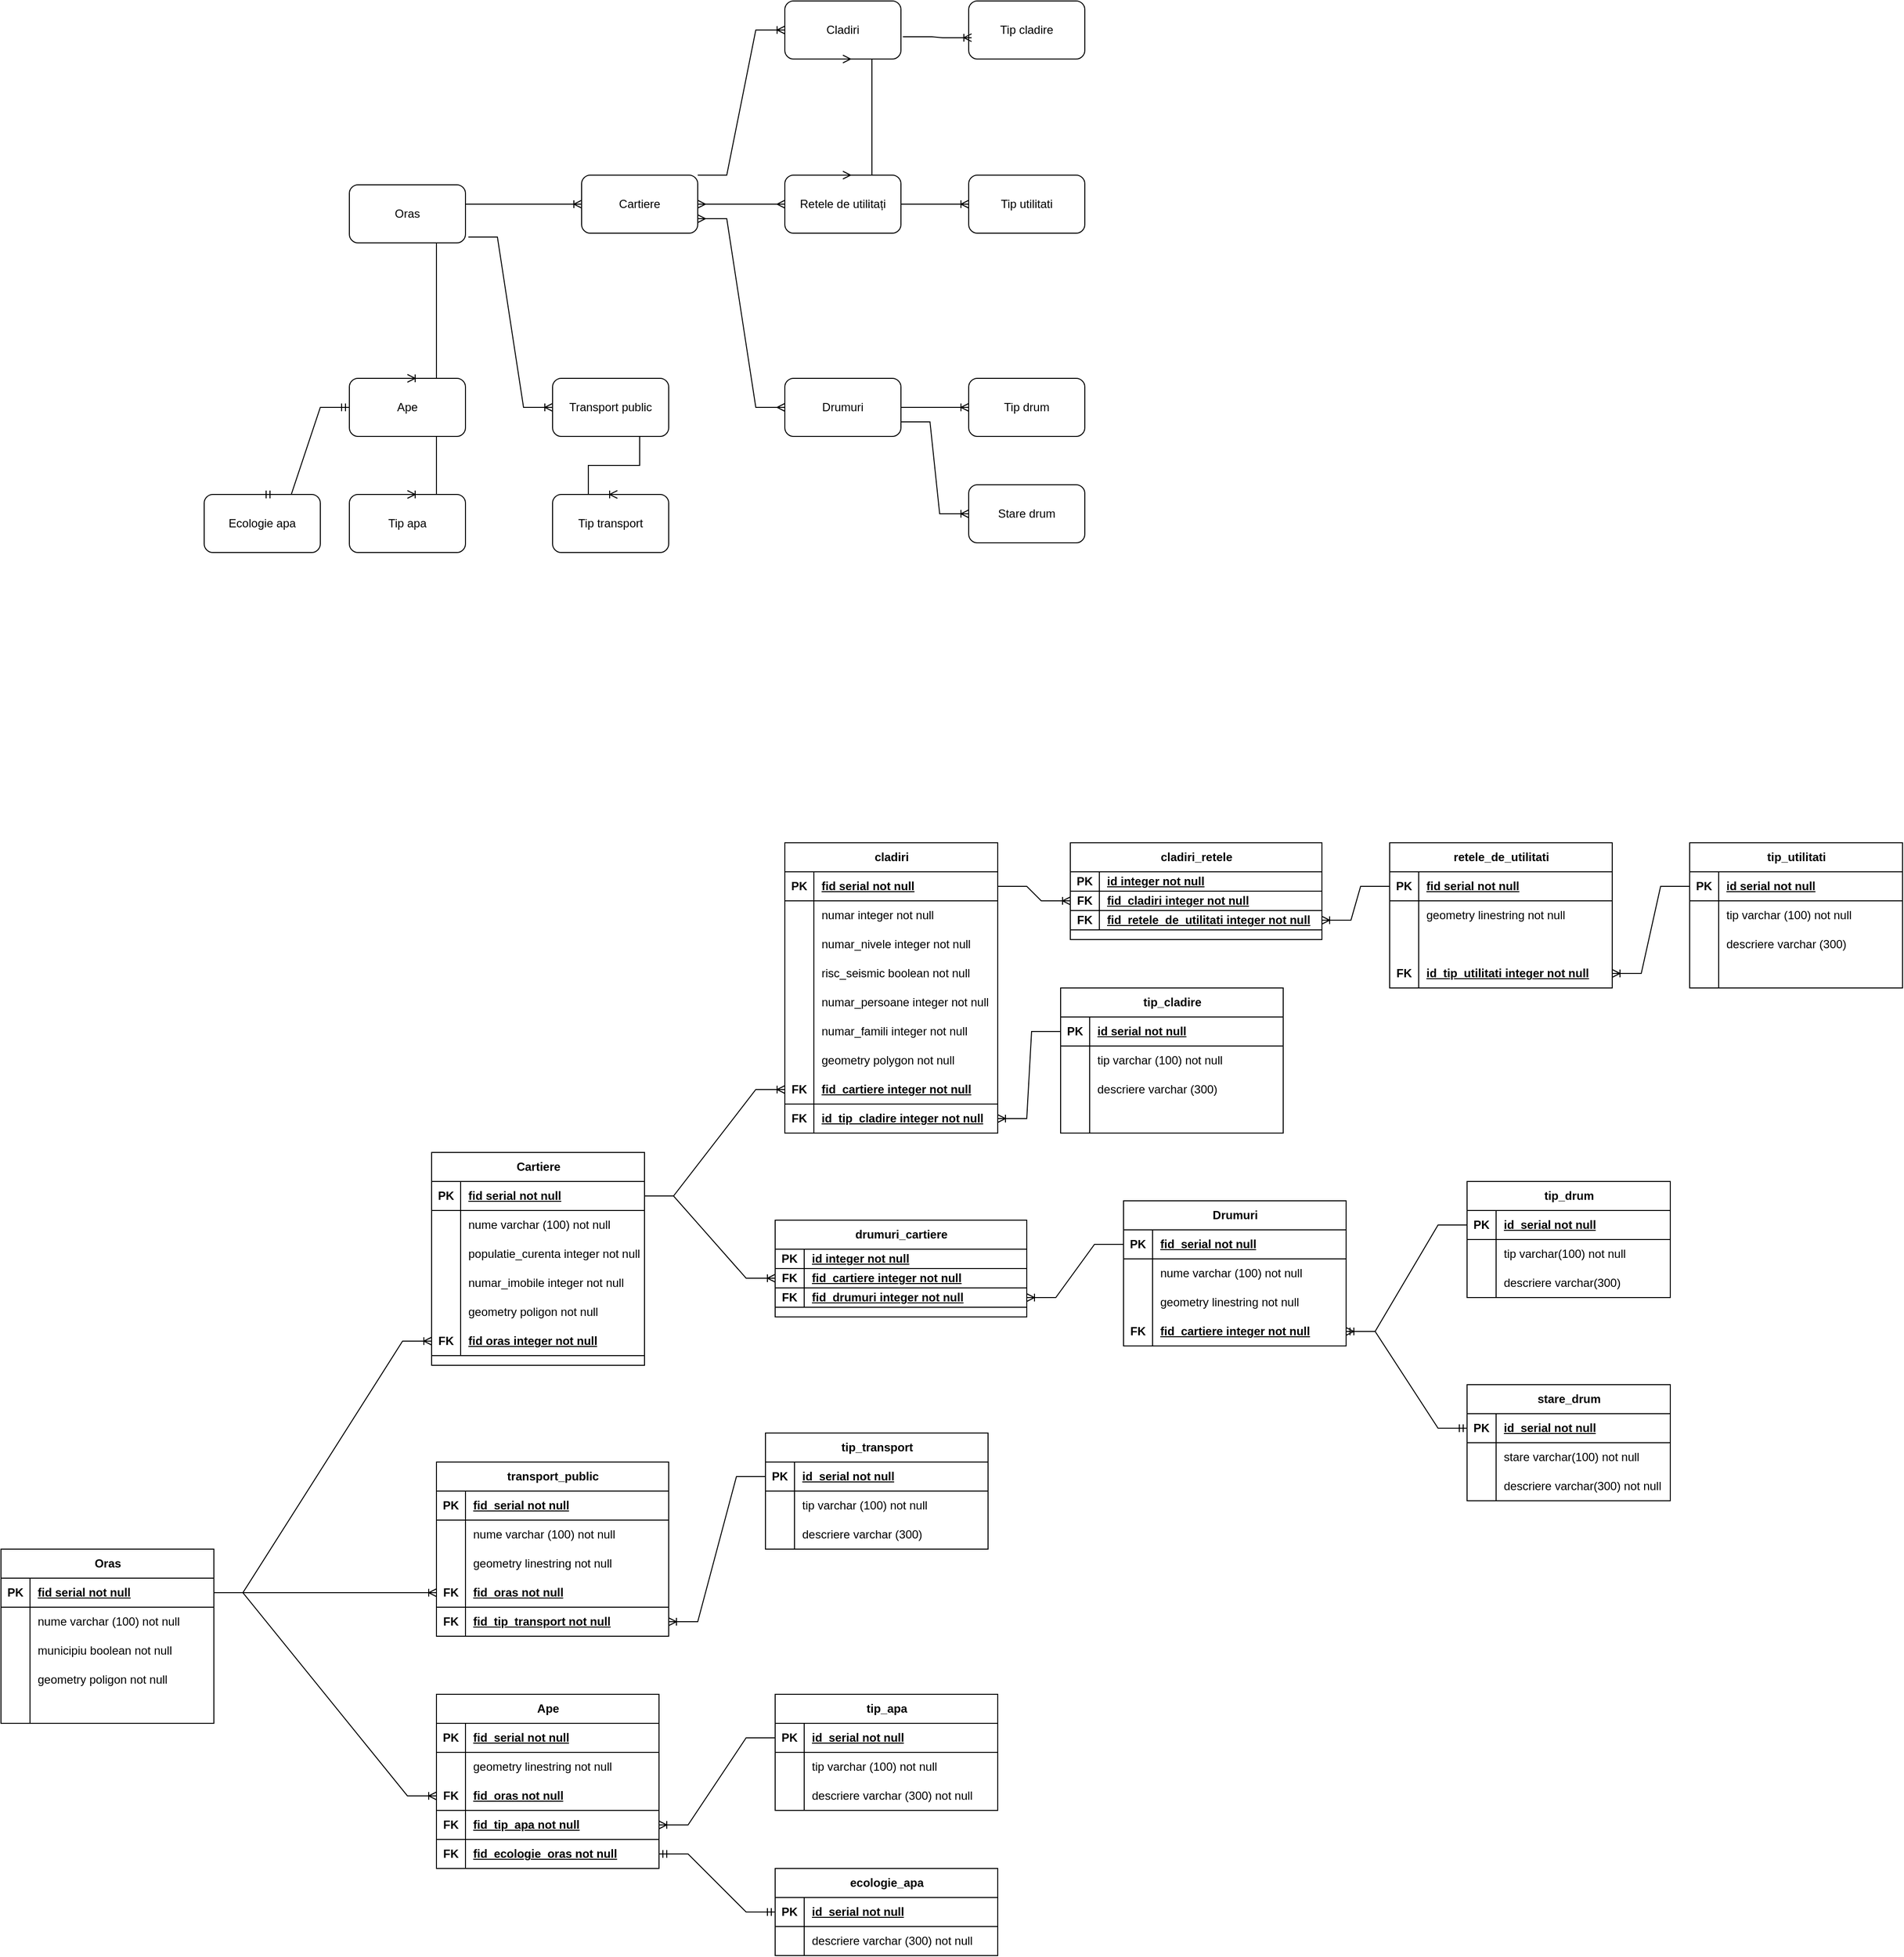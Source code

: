 <mxfile version="27.0.3">
  <diagram name="Page-1" id="391p9UXhBRdgQjdD_9U2">
    <mxGraphModel dx="3839" dy="1327" grid="1" gridSize="10" guides="1" tooltips="1" connect="1" arrows="1" fold="1" page="1" pageScale="1" pageWidth="850" pageHeight="1100" math="0" shadow="0">
      <root>
        <mxCell id="0" />
        <mxCell id="1" parent="0" />
        <mxCell id="3ntJqm7VjU1_RzpnfSej-1" value="Oras" style="rounded=1;whiteSpace=wrap;html=1;" vertex="1" parent="1">
          <mxGeometry x="20" y="270" width="120" height="60" as="geometry" />
        </mxCell>
        <mxCell id="3ntJqm7VjU1_RzpnfSej-2" value="Cartiere" style="rounded=1;whiteSpace=wrap;html=1;" vertex="1" parent="1">
          <mxGeometry x="260" y="260" width="120" height="60" as="geometry" />
        </mxCell>
        <mxCell id="3ntJqm7VjU1_RzpnfSej-3" value="Cladiri" style="rounded=1;whiteSpace=wrap;html=1;" vertex="1" parent="1">
          <mxGeometry x="470" y="80" width="120" height="60" as="geometry" />
        </mxCell>
        <mxCell id="3ntJqm7VjU1_RzpnfSej-4" value="Drumuri" style="rounded=1;whiteSpace=wrap;html=1;" vertex="1" parent="1">
          <mxGeometry x="470" y="470" width="120" height="60" as="geometry" />
        </mxCell>
        <mxCell id="3ntJqm7VjU1_RzpnfSej-5" value="Transport public" style="rounded=1;whiteSpace=wrap;html=1;" vertex="1" parent="1">
          <mxGeometry x="230" y="470" width="120" height="60" as="geometry" />
        </mxCell>
        <mxCell id="3ntJqm7VjU1_RzpnfSej-6" value="Retele de utilitați" style="rounded=1;whiteSpace=wrap;html=1;" vertex="1" parent="1">
          <mxGeometry x="470" y="260" width="120" height="60" as="geometry" />
        </mxCell>
        <mxCell id="3ntJqm7VjU1_RzpnfSej-7" value="Ape" style="rounded=1;whiteSpace=wrap;html=1;" vertex="1" parent="1">
          <mxGeometry x="20" y="470" width="120" height="60" as="geometry" />
        </mxCell>
        <mxCell id="3ntJqm7VjU1_RzpnfSej-8" value="" style="edgeStyle=entityRelationEdgeStyle;fontSize=12;html=1;endArrow=ERoneToMany;rounded=0;entryX=0;entryY=0.5;entryDx=0;entryDy=0;exitX=1;exitY=0;exitDx=0;exitDy=0;" edge="1" parent="1" source="3ntJqm7VjU1_RzpnfSej-2" target="3ntJqm7VjU1_RzpnfSej-3">
          <mxGeometry width="100" height="100" relative="1" as="geometry">
            <mxPoint x="140" y="290" as="sourcePoint" />
            <mxPoint x="240" y="190" as="targetPoint" />
            <Array as="points">
              <mxPoint x="320" y="200" />
            </Array>
          </mxGeometry>
        </mxCell>
        <mxCell id="3ntJqm7VjU1_RzpnfSej-9" value="" style="edgeStyle=entityRelationEdgeStyle;fontSize=12;html=1;endArrow=ERoneToMany;rounded=0;entryX=0;entryY=0.5;entryDx=0;entryDy=0;" edge="1" parent="1" target="3ntJqm7VjU1_RzpnfSej-2">
          <mxGeometry width="100" height="100" relative="1" as="geometry">
            <mxPoint x="140" y="290" as="sourcePoint" />
            <mxPoint x="240" y="190" as="targetPoint" />
          </mxGeometry>
        </mxCell>
        <mxCell id="3ntJqm7VjU1_RzpnfSej-14" value="" style="edgeStyle=entityRelationEdgeStyle;fontSize=12;html=1;endArrow=ERoneToMany;rounded=0;entryX=0.5;entryY=0;entryDx=0;entryDy=0;exitX=0.5;exitY=1;exitDx=0;exitDy=0;" edge="1" parent="1" source="3ntJqm7VjU1_RzpnfSej-1" target="3ntJqm7VjU1_RzpnfSej-7">
          <mxGeometry width="100" height="100" relative="1" as="geometry">
            <mxPoint x="60" y="340" as="sourcePoint" />
            <mxPoint x="480" y="230" as="targetPoint" />
          </mxGeometry>
        </mxCell>
        <mxCell id="3ntJqm7VjU1_RzpnfSej-15" value="" style="edgeStyle=entityRelationEdgeStyle;fontSize=12;html=1;endArrow=ERmany;startArrow=ERmany;rounded=0;exitX=1;exitY=0.5;exitDx=0;exitDy=0;entryX=0;entryY=0.5;entryDx=0;entryDy=0;" edge="1" parent="1" source="3ntJqm7VjU1_RzpnfSej-2" target="3ntJqm7VjU1_RzpnfSej-6">
          <mxGeometry width="100" height="100" relative="1" as="geometry">
            <mxPoint x="390" y="270" as="sourcePoint" />
            <mxPoint x="490" y="170" as="targetPoint" />
          </mxGeometry>
        </mxCell>
        <mxCell id="3ntJqm7VjU1_RzpnfSej-16" value="" style="edgeStyle=entityRelationEdgeStyle;fontSize=12;html=1;endArrow=ERoneToMany;rounded=0;exitX=1.025;exitY=0.9;exitDx=0;exitDy=0;exitPerimeter=0;entryX=0;entryY=0.5;entryDx=0;entryDy=0;" edge="1" parent="1" source="3ntJqm7VjU1_RzpnfSej-1" target="3ntJqm7VjU1_RzpnfSej-5">
          <mxGeometry width="100" height="100" relative="1" as="geometry">
            <mxPoint x="160" y="440" as="sourcePoint" />
            <mxPoint x="260" y="340" as="targetPoint" />
          </mxGeometry>
        </mxCell>
        <mxCell id="3ntJqm7VjU1_RzpnfSej-17" value="" style="edgeStyle=entityRelationEdgeStyle;fontSize=12;html=1;endArrow=ERmany;startArrow=ERmany;rounded=0;exitX=1;exitY=0.75;exitDx=0;exitDy=0;entryX=0;entryY=0.5;entryDx=0;entryDy=0;" edge="1" parent="1" source="3ntJqm7VjU1_RzpnfSej-2" target="3ntJqm7VjU1_RzpnfSej-4">
          <mxGeometry width="100" height="100" relative="1" as="geometry">
            <mxPoint x="380" y="330" as="sourcePoint" />
            <mxPoint x="480" y="230" as="targetPoint" />
          </mxGeometry>
        </mxCell>
        <mxCell id="3ntJqm7VjU1_RzpnfSej-18" value="Tip utilitati" style="rounded=1;whiteSpace=wrap;html=1;" vertex="1" parent="1">
          <mxGeometry x="660" y="260" width="120" height="60" as="geometry" />
        </mxCell>
        <mxCell id="3ntJqm7VjU1_RzpnfSej-19" value="" style="edgeStyle=entityRelationEdgeStyle;fontSize=12;html=1;endArrow=ERoneToMany;rounded=0;exitX=1;exitY=0.5;exitDx=0;exitDy=0;entryX=0;entryY=0.5;entryDx=0;entryDy=0;" edge="1" parent="1" source="3ntJqm7VjU1_RzpnfSej-6" target="3ntJqm7VjU1_RzpnfSej-18">
          <mxGeometry width="100" height="100" relative="1" as="geometry">
            <mxPoint x="590" y="210" as="sourcePoint" />
            <mxPoint x="690" y="110" as="targetPoint" />
          </mxGeometry>
        </mxCell>
        <mxCell id="3ntJqm7VjU1_RzpnfSej-20" value="Tip cladire" style="rounded=1;whiteSpace=wrap;html=1;" vertex="1" parent="1">
          <mxGeometry x="660" y="80" width="120" height="60" as="geometry" />
        </mxCell>
        <mxCell id="3ntJqm7VjU1_RzpnfSej-21" value="" style="edgeStyle=entityRelationEdgeStyle;fontSize=12;html=1;endArrow=ERoneToMany;rounded=0;exitX=1.017;exitY=0.617;exitDx=0;exitDy=0;exitPerimeter=0;entryX=0.025;entryY=0.633;entryDx=0;entryDy=0;entryPerimeter=0;" edge="1" parent="1" source="3ntJqm7VjU1_RzpnfSej-3" target="3ntJqm7VjU1_RzpnfSej-20">
          <mxGeometry width="100" height="100" relative="1" as="geometry">
            <mxPoint x="610" y="130" as="sourcePoint" />
            <mxPoint x="710" y="30" as="targetPoint" />
          </mxGeometry>
        </mxCell>
        <mxCell id="3ntJqm7VjU1_RzpnfSej-22" value="Tip drum" style="rounded=1;whiteSpace=wrap;html=1;" vertex="1" parent="1">
          <mxGeometry x="660" y="470" width="120" height="60" as="geometry" />
        </mxCell>
        <mxCell id="3ntJqm7VjU1_RzpnfSej-23" value="" style="edgeStyle=entityRelationEdgeStyle;fontSize=12;html=1;endArrow=ERoneToMany;rounded=0;exitX=1;exitY=0.5;exitDx=0;exitDy=0;entryX=0;entryY=0.5;entryDx=0;entryDy=0;" edge="1" parent="1" source="3ntJqm7VjU1_RzpnfSej-4" target="3ntJqm7VjU1_RzpnfSej-22">
          <mxGeometry width="100" height="100" relative="1" as="geometry">
            <mxPoint x="620" y="360" as="sourcePoint" />
            <mxPoint x="720" y="260" as="targetPoint" />
          </mxGeometry>
        </mxCell>
        <mxCell id="3ntJqm7VjU1_RzpnfSej-24" value="Stare drum" style="rounded=1;whiteSpace=wrap;html=1;" vertex="1" parent="1">
          <mxGeometry x="660" y="580" width="120" height="60" as="geometry" />
        </mxCell>
        <mxCell id="3ntJqm7VjU1_RzpnfSej-25" value="" style="edgeStyle=entityRelationEdgeStyle;fontSize=12;html=1;endArrow=ERoneToMany;rounded=0;exitX=1;exitY=0.75;exitDx=0;exitDy=0;entryX=0;entryY=0.5;entryDx=0;entryDy=0;" edge="1" parent="1" source="3ntJqm7VjU1_RzpnfSej-4" target="3ntJqm7VjU1_RzpnfSej-24">
          <mxGeometry width="100" height="100" relative="1" as="geometry">
            <mxPoint x="620" y="560" as="sourcePoint" />
            <mxPoint x="720" y="460" as="targetPoint" />
          </mxGeometry>
        </mxCell>
        <mxCell id="3ntJqm7VjU1_RzpnfSej-27" value="Tip apa" style="rounded=1;whiteSpace=wrap;html=1;" vertex="1" parent="1">
          <mxGeometry x="20" y="590" width="120" height="60" as="geometry" />
        </mxCell>
        <mxCell id="3ntJqm7VjU1_RzpnfSej-28" value="Ecologie apa" style="rounded=1;whiteSpace=wrap;html=1;" vertex="1" parent="1">
          <mxGeometry x="-130" y="590" width="120" height="60" as="geometry" />
        </mxCell>
        <mxCell id="3ntJqm7VjU1_RzpnfSej-29" value="" style="edgeStyle=entityRelationEdgeStyle;fontSize=12;html=1;endArrow=ERoneToMany;rounded=0;exitX=0.5;exitY=1;exitDx=0;exitDy=0;entryX=0.5;entryY=0;entryDx=0;entryDy=0;" edge="1" parent="1" source="3ntJqm7VjU1_RzpnfSej-7" target="3ntJqm7VjU1_RzpnfSej-27">
          <mxGeometry width="100" height="100" relative="1" as="geometry">
            <mxPoint x="430" y="560" as="sourcePoint" />
            <mxPoint x="530" y="460" as="targetPoint" />
          </mxGeometry>
        </mxCell>
        <mxCell id="3ntJqm7VjU1_RzpnfSej-30" value="" style="edgeStyle=entityRelationEdgeStyle;fontSize=12;html=1;endArrow=ERmandOne;startArrow=ERmandOne;rounded=0;exitX=0;exitY=0.5;exitDx=0;exitDy=0;entryX=0.5;entryY=0;entryDx=0;entryDy=0;" edge="1" parent="1" source="3ntJqm7VjU1_RzpnfSej-7" target="3ntJqm7VjU1_RzpnfSej-28">
          <mxGeometry width="100" height="100" relative="1" as="geometry">
            <mxPoint x="430" y="560" as="sourcePoint" />
            <mxPoint x="530" y="460" as="targetPoint" />
          </mxGeometry>
        </mxCell>
        <mxCell id="3ntJqm7VjU1_RzpnfSej-31" value="Tip transport" style="rounded=1;whiteSpace=wrap;html=1;" vertex="1" parent="1">
          <mxGeometry x="230" y="590" width="120" height="60" as="geometry" />
        </mxCell>
        <mxCell id="3ntJqm7VjU1_RzpnfSej-32" value="" style="edgeStyle=entityRelationEdgeStyle;fontSize=12;html=1;endArrow=ERoneToMany;rounded=0;exitX=0.5;exitY=1;exitDx=0;exitDy=0;entryX=0.558;entryY=0;entryDx=0;entryDy=0;entryPerimeter=0;" edge="1" parent="1" source="3ntJqm7VjU1_RzpnfSej-5" target="3ntJqm7VjU1_RzpnfSej-31">
          <mxGeometry width="100" height="100" relative="1" as="geometry">
            <mxPoint x="360" y="550" as="sourcePoint" />
            <mxPoint x="530" y="460" as="targetPoint" />
          </mxGeometry>
        </mxCell>
        <mxCell id="3ntJqm7VjU1_RzpnfSej-33" value="Oras" style="shape=table;startSize=30;container=1;collapsible=1;childLayout=tableLayout;fixedRows=1;rowLines=0;fontStyle=1;align=center;resizeLast=1;html=1;" vertex="1" parent="1">
          <mxGeometry x="-340" y="1680" width="220" height="180" as="geometry" />
        </mxCell>
        <mxCell id="3ntJqm7VjU1_RzpnfSej-34" value="" style="shape=tableRow;horizontal=0;startSize=0;swimlaneHead=0;swimlaneBody=0;fillColor=none;collapsible=0;dropTarget=0;points=[[0,0.5],[1,0.5]];portConstraint=eastwest;top=0;left=0;right=0;bottom=1;" vertex="1" parent="3ntJqm7VjU1_RzpnfSej-33">
          <mxGeometry y="30" width="220" height="30" as="geometry" />
        </mxCell>
        <mxCell id="3ntJqm7VjU1_RzpnfSej-35" value="PK" style="shape=partialRectangle;connectable=0;fillColor=none;top=0;left=0;bottom=0;right=0;fontStyle=1;overflow=hidden;whiteSpace=wrap;html=1;" vertex="1" parent="3ntJqm7VjU1_RzpnfSej-34">
          <mxGeometry width="30" height="30" as="geometry">
            <mxRectangle width="30" height="30" as="alternateBounds" />
          </mxGeometry>
        </mxCell>
        <mxCell id="3ntJqm7VjU1_RzpnfSej-36" value="fid serial not null" style="shape=partialRectangle;connectable=0;fillColor=none;top=0;left=0;bottom=0;right=0;align=left;spacingLeft=6;fontStyle=5;overflow=hidden;whiteSpace=wrap;html=1;" vertex="1" parent="3ntJqm7VjU1_RzpnfSej-34">
          <mxGeometry x="30" width="190" height="30" as="geometry">
            <mxRectangle width="190" height="30" as="alternateBounds" />
          </mxGeometry>
        </mxCell>
        <mxCell id="3ntJqm7VjU1_RzpnfSej-37" value="" style="shape=tableRow;horizontal=0;startSize=0;swimlaneHead=0;swimlaneBody=0;fillColor=none;collapsible=0;dropTarget=0;points=[[0,0.5],[1,0.5]];portConstraint=eastwest;top=0;left=0;right=0;bottom=0;" vertex="1" parent="3ntJqm7VjU1_RzpnfSej-33">
          <mxGeometry y="60" width="220" height="30" as="geometry" />
        </mxCell>
        <mxCell id="3ntJqm7VjU1_RzpnfSej-38" value="" style="shape=partialRectangle;connectable=0;fillColor=none;top=0;left=0;bottom=0;right=0;editable=1;overflow=hidden;whiteSpace=wrap;html=1;" vertex="1" parent="3ntJqm7VjU1_RzpnfSej-37">
          <mxGeometry width="30" height="30" as="geometry">
            <mxRectangle width="30" height="30" as="alternateBounds" />
          </mxGeometry>
        </mxCell>
        <mxCell id="3ntJqm7VjU1_RzpnfSej-39" value="nume varchar (100) not null" style="shape=partialRectangle;connectable=0;fillColor=none;top=0;left=0;bottom=0;right=0;align=left;spacingLeft=6;overflow=hidden;whiteSpace=wrap;html=1;" vertex="1" parent="3ntJqm7VjU1_RzpnfSej-37">
          <mxGeometry x="30" width="190" height="30" as="geometry">
            <mxRectangle width="190" height="30" as="alternateBounds" />
          </mxGeometry>
        </mxCell>
        <mxCell id="3ntJqm7VjU1_RzpnfSej-72" value="" style="shape=tableRow;horizontal=0;startSize=0;swimlaneHead=0;swimlaneBody=0;fillColor=none;collapsible=0;dropTarget=0;points=[[0,0.5],[1,0.5]];portConstraint=eastwest;top=0;left=0;right=0;bottom=0;" vertex="1" parent="3ntJqm7VjU1_RzpnfSej-33">
          <mxGeometry y="90" width="220" height="30" as="geometry" />
        </mxCell>
        <mxCell id="3ntJqm7VjU1_RzpnfSej-73" value="" style="shape=partialRectangle;connectable=0;fillColor=none;top=0;left=0;bottom=0;right=0;editable=1;overflow=hidden;whiteSpace=wrap;html=1;" vertex="1" parent="3ntJqm7VjU1_RzpnfSej-72">
          <mxGeometry width="30" height="30" as="geometry">
            <mxRectangle width="30" height="30" as="alternateBounds" />
          </mxGeometry>
        </mxCell>
        <mxCell id="3ntJqm7VjU1_RzpnfSej-74" value="municipiu boolean not null" style="shape=partialRectangle;connectable=0;fillColor=none;top=0;left=0;bottom=0;right=0;align=left;spacingLeft=6;overflow=hidden;whiteSpace=wrap;html=1;" vertex="1" parent="3ntJqm7VjU1_RzpnfSej-72">
          <mxGeometry x="30" width="190" height="30" as="geometry">
            <mxRectangle width="190" height="30" as="alternateBounds" />
          </mxGeometry>
        </mxCell>
        <mxCell id="3ntJqm7VjU1_RzpnfSej-75" value="" style="shape=tableRow;horizontal=0;startSize=0;swimlaneHead=0;swimlaneBody=0;fillColor=none;collapsible=0;dropTarget=0;points=[[0,0.5],[1,0.5]];portConstraint=eastwest;top=0;left=0;right=0;bottom=0;" vertex="1" parent="3ntJqm7VjU1_RzpnfSej-33">
          <mxGeometry y="120" width="220" height="30" as="geometry" />
        </mxCell>
        <mxCell id="3ntJqm7VjU1_RzpnfSej-76" value="" style="shape=partialRectangle;connectable=0;fillColor=none;top=0;left=0;bottom=0;right=0;editable=1;overflow=hidden;whiteSpace=wrap;html=1;" vertex="1" parent="3ntJqm7VjU1_RzpnfSej-75">
          <mxGeometry width="30" height="30" as="geometry">
            <mxRectangle width="30" height="30" as="alternateBounds" />
          </mxGeometry>
        </mxCell>
        <mxCell id="3ntJqm7VjU1_RzpnfSej-77" value="geometry poligon not null" style="shape=partialRectangle;connectable=0;fillColor=none;top=0;left=0;bottom=0;right=0;align=left;spacingLeft=6;overflow=hidden;whiteSpace=wrap;html=1;" vertex="1" parent="3ntJqm7VjU1_RzpnfSej-75">
          <mxGeometry x="30" width="190" height="30" as="geometry">
            <mxRectangle width="190" height="30" as="alternateBounds" />
          </mxGeometry>
        </mxCell>
        <mxCell id="3ntJqm7VjU1_RzpnfSej-78" value="" style="shape=tableRow;horizontal=0;startSize=0;swimlaneHead=0;swimlaneBody=0;fillColor=none;collapsible=0;dropTarget=0;points=[[0,0.5],[1,0.5]];portConstraint=eastwest;top=0;left=0;right=0;bottom=0;" vertex="1" parent="3ntJqm7VjU1_RzpnfSej-33">
          <mxGeometry y="150" width="220" height="30" as="geometry" />
        </mxCell>
        <mxCell id="3ntJqm7VjU1_RzpnfSej-79" value="" style="shape=partialRectangle;connectable=0;fillColor=none;top=0;left=0;bottom=0;right=0;editable=1;overflow=hidden;whiteSpace=wrap;html=1;" vertex="1" parent="3ntJqm7VjU1_RzpnfSej-78">
          <mxGeometry width="30" height="30" as="geometry">
            <mxRectangle width="30" height="30" as="alternateBounds" />
          </mxGeometry>
        </mxCell>
        <mxCell id="3ntJqm7VjU1_RzpnfSej-80" value="" style="shape=partialRectangle;connectable=0;fillColor=none;top=0;left=0;bottom=0;right=0;align=left;spacingLeft=6;overflow=hidden;whiteSpace=wrap;html=1;" vertex="1" parent="3ntJqm7VjU1_RzpnfSej-78">
          <mxGeometry x="30" width="190" height="30" as="geometry">
            <mxRectangle width="190" height="30" as="alternateBounds" />
          </mxGeometry>
        </mxCell>
        <mxCell id="3ntJqm7VjU1_RzpnfSej-46" value="Cartiere" style="shape=table;startSize=30;container=1;collapsible=1;childLayout=tableLayout;fixedRows=1;rowLines=0;fontStyle=1;align=center;resizeLast=1;html=1;" vertex="1" parent="1">
          <mxGeometry x="105" y="1270" width="220" height="220" as="geometry" />
        </mxCell>
        <mxCell id="3ntJqm7VjU1_RzpnfSej-47" value="" style="shape=tableRow;horizontal=0;startSize=0;swimlaneHead=0;swimlaneBody=0;fillColor=none;collapsible=0;dropTarget=0;points=[[0,0.5],[1,0.5]];portConstraint=eastwest;top=0;left=0;right=0;bottom=1;" vertex="1" parent="3ntJqm7VjU1_RzpnfSej-46">
          <mxGeometry y="30" width="220" height="30" as="geometry" />
        </mxCell>
        <mxCell id="3ntJqm7VjU1_RzpnfSej-48" value="PK" style="shape=partialRectangle;connectable=0;fillColor=none;top=0;left=0;bottom=0;right=0;fontStyle=1;overflow=hidden;whiteSpace=wrap;html=1;" vertex="1" parent="3ntJqm7VjU1_RzpnfSej-47">
          <mxGeometry width="30" height="30" as="geometry">
            <mxRectangle width="30" height="30" as="alternateBounds" />
          </mxGeometry>
        </mxCell>
        <mxCell id="3ntJqm7VjU1_RzpnfSej-49" value="fid serial not null" style="shape=partialRectangle;connectable=0;fillColor=none;top=0;left=0;bottom=0;right=0;align=left;spacingLeft=6;fontStyle=5;overflow=hidden;whiteSpace=wrap;html=1;" vertex="1" parent="3ntJqm7VjU1_RzpnfSej-47">
          <mxGeometry x="30" width="190" height="30" as="geometry">
            <mxRectangle width="190" height="30" as="alternateBounds" />
          </mxGeometry>
        </mxCell>
        <mxCell id="3ntJqm7VjU1_RzpnfSej-50" value="" style="shape=tableRow;horizontal=0;startSize=0;swimlaneHead=0;swimlaneBody=0;fillColor=none;collapsible=0;dropTarget=0;points=[[0,0.5],[1,0.5]];portConstraint=eastwest;top=0;left=0;right=0;bottom=0;" vertex="1" parent="3ntJqm7VjU1_RzpnfSej-46">
          <mxGeometry y="60" width="220" height="30" as="geometry" />
        </mxCell>
        <mxCell id="3ntJqm7VjU1_RzpnfSej-51" value="" style="shape=partialRectangle;connectable=0;fillColor=none;top=0;left=0;bottom=0;right=0;editable=1;overflow=hidden;whiteSpace=wrap;html=1;" vertex="1" parent="3ntJqm7VjU1_RzpnfSej-50">
          <mxGeometry width="30" height="30" as="geometry">
            <mxRectangle width="30" height="30" as="alternateBounds" />
          </mxGeometry>
        </mxCell>
        <mxCell id="3ntJqm7VjU1_RzpnfSej-52" value="nume varchar (100) not null" style="shape=partialRectangle;connectable=0;fillColor=none;top=0;left=0;bottom=0;right=0;align=left;spacingLeft=6;overflow=hidden;whiteSpace=wrap;html=1;" vertex="1" parent="3ntJqm7VjU1_RzpnfSej-50">
          <mxGeometry x="30" width="190" height="30" as="geometry">
            <mxRectangle width="190" height="30" as="alternateBounds" />
          </mxGeometry>
        </mxCell>
        <mxCell id="3ntJqm7VjU1_RzpnfSej-53" value="" style="shape=tableRow;horizontal=0;startSize=0;swimlaneHead=0;swimlaneBody=0;fillColor=none;collapsible=0;dropTarget=0;points=[[0,0.5],[1,0.5]];portConstraint=eastwest;top=0;left=0;right=0;bottom=0;" vertex="1" parent="3ntJqm7VjU1_RzpnfSej-46">
          <mxGeometry y="90" width="220" height="30" as="geometry" />
        </mxCell>
        <mxCell id="3ntJqm7VjU1_RzpnfSej-54" value="" style="shape=partialRectangle;connectable=0;fillColor=none;top=0;left=0;bottom=0;right=0;editable=1;overflow=hidden;whiteSpace=wrap;html=1;" vertex="1" parent="3ntJqm7VjU1_RzpnfSej-53">
          <mxGeometry width="30" height="30" as="geometry">
            <mxRectangle width="30" height="30" as="alternateBounds" />
          </mxGeometry>
        </mxCell>
        <mxCell id="3ntJqm7VjU1_RzpnfSej-55" value="populatie_curenta integer not null" style="shape=partialRectangle;connectable=0;fillColor=none;top=0;left=0;bottom=0;right=0;align=left;spacingLeft=6;overflow=hidden;whiteSpace=wrap;html=1;" vertex="1" parent="3ntJqm7VjU1_RzpnfSej-53">
          <mxGeometry x="30" width="190" height="30" as="geometry">
            <mxRectangle width="190" height="30" as="alternateBounds" />
          </mxGeometry>
        </mxCell>
        <mxCell id="3ntJqm7VjU1_RzpnfSej-56" value="" style="shape=tableRow;horizontal=0;startSize=0;swimlaneHead=0;swimlaneBody=0;fillColor=none;collapsible=0;dropTarget=0;points=[[0,0.5],[1,0.5]];portConstraint=eastwest;top=0;left=0;right=0;bottom=0;" vertex="1" parent="3ntJqm7VjU1_RzpnfSej-46">
          <mxGeometry y="120" width="220" height="30" as="geometry" />
        </mxCell>
        <mxCell id="3ntJqm7VjU1_RzpnfSej-57" value="" style="shape=partialRectangle;connectable=0;fillColor=none;top=0;left=0;bottom=0;right=0;editable=1;overflow=hidden;whiteSpace=wrap;html=1;" vertex="1" parent="3ntJqm7VjU1_RzpnfSej-56">
          <mxGeometry width="30" height="30" as="geometry">
            <mxRectangle width="30" height="30" as="alternateBounds" />
          </mxGeometry>
        </mxCell>
        <mxCell id="3ntJqm7VjU1_RzpnfSej-58" value="numar_imobile integer not null" style="shape=partialRectangle;connectable=0;fillColor=none;top=0;left=0;bottom=0;right=0;align=left;spacingLeft=6;overflow=hidden;whiteSpace=wrap;html=1;" vertex="1" parent="3ntJqm7VjU1_RzpnfSej-56">
          <mxGeometry x="30" width="190" height="30" as="geometry">
            <mxRectangle width="190" height="30" as="alternateBounds" />
          </mxGeometry>
        </mxCell>
        <mxCell id="3ntJqm7VjU1_RzpnfSej-125" value="" style="shape=tableRow;horizontal=0;startSize=0;swimlaneHead=0;swimlaneBody=0;fillColor=none;collapsible=0;dropTarget=0;points=[[0,0.5],[1,0.5]];portConstraint=eastwest;top=0;left=0;right=0;bottom=0;" vertex="1" parent="3ntJqm7VjU1_RzpnfSej-46">
          <mxGeometry y="150" width="220" height="30" as="geometry" />
        </mxCell>
        <mxCell id="3ntJqm7VjU1_RzpnfSej-126" value="" style="shape=partialRectangle;connectable=0;fillColor=none;top=0;left=0;bottom=0;right=0;editable=1;overflow=hidden;whiteSpace=wrap;html=1;" vertex="1" parent="3ntJqm7VjU1_RzpnfSej-125">
          <mxGeometry width="30" height="30" as="geometry">
            <mxRectangle width="30" height="30" as="alternateBounds" />
          </mxGeometry>
        </mxCell>
        <mxCell id="3ntJqm7VjU1_RzpnfSej-127" value="geometry poligon not null" style="shape=partialRectangle;connectable=0;fillColor=none;top=0;left=0;bottom=0;right=0;align=left;spacingLeft=6;overflow=hidden;whiteSpace=wrap;html=1;" vertex="1" parent="3ntJqm7VjU1_RzpnfSej-125">
          <mxGeometry x="30" width="190" height="30" as="geometry">
            <mxRectangle width="190" height="30" as="alternateBounds" />
          </mxGeometry>
        </mxCell>
        <mxCell id="3ntJqm7VjU1_RzpnfSej-81" value="" style="shape=tableRow;horizontal=0;startSize=0;swimlaneHead=0;swimlaneBody=0;fillColor=none;collapsible=0;dropTarget=0;points=[[0,0.5],[1,0.5]];portConstraint=eastwest;top=0;left=0;right=0;bottom=1;" vertex="1" parent="3ntJqm7VjU1_RzpnfSej-46">
          <mxGeometry y="180" width="220" height="30" as="geometry" />
        </mxCell>
        <mxCell id="3ntJqm7VjU1_RzpnfSej-82" value="FK" style="shape=partialRectangle;connectable=0;fillColor=none;top=0;left=0;bottom=0;right=0;fontStyle=1;overflow=hidden;whiteSpace=wrap;html=1;" vertex="1" parent="3ntJqm7VjU1_RzpnfSej-81">
          <mxGeometry width="30" height="30" as="geometry">
            <mxRectangle width="30" height="30" as="alternateBounds" />
          </mxGeometry>
        </mxCell>
        <mxCell id="3ntJqm7VjU1_RzpnfSej-83" value="fid oras integer not null" style="shape=partialRectangle;connectable=0;fillColor=none;top=0;left=0;bottom=0;right=0;align=left;spacingLeft=6;fontStyle=5;overflow=hidden;whiteSpace=wrap;html=1;" vertex="1" parent="3ntJqm7VjU1_RzpnfSej-81">
          <mxGeometry x="30" width="190" height="30" as="geometry">
            <mxRectangle width="190" height="30" as="alternateBounds" />
          </mxGeometry>
        </mxCell>
        <mxCell id="3ntJqm7VjU1_RzpnfSej-59" value="cladiri" style="shape=table;startSize=30;container=1;collapsible=1;childLayout=tableLayout;fixedRows=1;rowLines=0;fontStyle=1;align=center;resizeLast=1;html=1;" vertex="1" parent="1">
          <mxGeometry x="470" y="950" width="220" height="300" as="geometry" />
        </mxCell>
        <mxCell id="3ntJqm7VjU1_RzpnfSej-60" value="" style="shape=tableRow;horizontal=0;startSize=0;swimlaneHead=0;swimlaneBody=0;fillColor=none;collapsible=0;dropTarget=0;points=[[0,0.5],[1,0.5]];portConstraint=eastwest;top=0;left=0;right=0;bottom=1;" vertex="1" parent="3ntJqm7VjU1_RzpnfSej-59">
          <mxGeometry y="30" width="220" height="30" as="geometry" />
        </mxCell>
        <mxCell id="3ntJqm7VjU1_RzpnfSej-61" value="PK" style="shape=partialRectangle;connectable=0;fillColor=none;top=0;left=0;bottom=0;right=0;fontStyle=1;overflow=hidden;whiteSpace=wrap;html=1;" vertex="1" parent="3ntJqm7VjU1_RzpnfSej-60">
          <mxGeometry width="30" height="30" as="geometry">
            <mxRectangle width="30" height="30" as="alternateBounds" />
          </mxGeometry>
        </mxCell>
        <mxCell id="3ntJqm7VjU1_RzpnfSej-62" value="fid serial not null" style="shape=partialRectangle;connectable=0;fillColor=none;top=0;left=0;bottom=0;right=0;align=left;spacingLeft=6;fontStyle=5;overflow=hidden;whiteSpace=wrap;html=1;" vertex="1" parent="3ntJqm7VjU1_RzpnfSej-60">
          <mxGeometry x="30" width="190" height="30" as="geometry">
            <mxRectangle width="190" height="30" as="alternateBounds" />
          </mxGeometry>
        </mxCell>
        <mxCell id="3ntJqm7VjU1_RzpnfSej-63" value="" style="shape=tableRow;horizontal=0;startSize=0;swimlaneHead=0;swimlaneBody=0;fillColor=none;collapsible=0;dropTarget=0;points=[[0,0.5],[1,0.5]];portConstraint=eastwest;top=0;left=0;right=0;bottom=0;" vertex="1" parent="3ntJqm7VjU1_RzpnfSej-59">
          <mxGeometry y="60" width="220" height="30" as="geometry" />
        </mxCell>
        <mxCell id="3ntJqm7VjU1_RzpnfSej-64" value="" style="shape=partialRectangle;connectable=0;fillColor=none;top=0;left=0;bottom=0;right=0;editable=1;overflow=hidden;whiteSpace=wrap;html=1;" vertex="1" parent="3ntJqm7VjU1_RzpnfSej-63">
          <mxGeometry width="30" height="30" as="geometry">
            <mxRectangle width="30" height="30" as="alternateBounds" />
          </mxGeometry>
        </mxCell>
        <mxCell id="3ntJqm7VjU1_RzpnfSej-65" value="numar integer not null" style="shape=partialRectangle;connectable=0;fillColor=none;top=0;left=0;bottom=0;right=0;align=left;spacingLeft=6;overflow=hidden;whiteSpace=wrap;html=1;" vertex="1" parent="3ntJqm7VjU1_RzpnfSej-63">
          <mxGeometry x="30" width="190" height="30" as="geometry">
            <mxRectangle width="190" height="30" as="alternateBounds" />
          </mxGeometry>
        </mxCell>
        <mxCell id="3ntJqm7VjU1_RzpnfSej-66" value="" style="shape=tableRow;horizontal=0;startSize=0;swimlaneHead=0;swimlaneBody=0;fillColor=none;collapsible=0;dropTarget=0;points=[[0,0.5],[1,0.5]];portConstraint=eastwest;top=0;left=0;right=0;bottom=0;" vertex="1" parent="3ntJqm7VjU1_RzpnfSej-59">
          <mxGeometry y="90" width="220" height="30" as="geometry" />
        </mxCell>
        <mxCell id="3ntJqm7VjU1_RzpnfSej-67" value="" style="shape=partialRectangle;connectable=0;fillColor=none;top=0;left=0;bottom=0;right=0;editable=1;overflow=hidden;whiteSpace=wrap;html=1;" vertex="1" parent="3ntJqm7VjU1_RzpnfSej-66">
          <mxGeometry width="30" height="30" as="geometry">
            <mxRectangle width="30" height="30" as="alternateBounds" />
          </mxGeometry>
        </mxCell>
        <mxCell id="3ntJqm7VjU1_RzpnfSej-68" value="numar_nivele integer not null" style="shape=partialRectangle;connectable=0;fillColor=none;top=0;left=0;bottom=0;right=0;align=left;spacingLeft=6;overflow=hidden;whiteSpace=wrap;html=1;" vertex="1" parent="3ntJqm7VjU1_RzpnfSej-66">
          <mxGeometry x="30" width="190" height="30" as="geometry">
            <mxRectangle width="190" height="30" as="alternateBounds" />
          </mxGeometry>
        </mxCell>
        <mxCell id="3ntJqm7VjU1_RzpnfSej-69" value="" style="shape=tableRow;horizontal=0;startSize=0;swimlaneHead=0;swimlaneBody=0;fillColor=none;collapsible=0;dropTarget=0;points=[[0,0.5],[1,0.5]];portConstraint=eastwest;top=0;left=0;right=0;bottom=0;" vertex="1" parent="3ntJqm7VjU1_RzpnfSej-59">
          <mxGeometry y="120" width="220" height="30" as="geometry" />
        </mxCell>
        <mxCell id="3ntJqm7VjU1_RzpnfSej-70" value="" style="shape=partialRectangle;connectable=0;fillColor=none;top=0;left=0;bottom=0;right=0;editable=1;overflow=hidden;whiteSpace=wrap;html=1;" vertex="1" parent="3ntJqm7VjU1_RzpnfSej-69">
          <mxGeometry width="30" height="30" as="geometry">
            <mxRectangle width="30" height="30" as="alternateBounds" />
          </mxGeometry>
        </mxCell>
        <mxCell id="3ntJqm7VjU1_RzpnfSej-71" value="risc_seismic boolean not null" style="shape=partialRectangle;connectable=0;fillColor=none;top=0;left=0;bottom=0;right=0;align=left;spacingLeft=6;overflow=hidden;whiteSpace=wrap;html=1;" vertex="1" parent="3ntJqm7VjU1_RzpnfSej-69">
          <mxGeometry x="30" width="190" height="30" as="geometry">
            <mxRectangle width="190" height="30" as="alternateBounds" />
          </mxGeometry>
        </mxCell>
        <mxCell id="3ntJqm7VjU1_RzpnfSej-128" value="" style="shape=tableRow;horizontal=0;startSize=0;swimlaneHead=0;swimlaneBody=0;fillColor=none;collapsible=0;dropTarget=0;points=[[0,0.5],[1,0.5]];portConstraint=eastwest;top=0;left=0;right=0;bottom=0;" vertex="1" parent="3ntJqm7VjU1_RzpnfSej-59">
          <mxGeometry y="150" width="220" height="30" as="geometry" />
        </mxCell>
        <mxCell id="3ntJqm7VjU1_RzpnfSej-129" value="" style="shape=partialRectangle;connectable=0;fillColor=none;top=0;left=0;bottom=0;right=0;editable=1;overflow=hidden;whiteSpace=wrap;html=1;" vertex="1" parent="3ntJqm7VjU1_RzpnfSej-128">
          <mxGeometry width="30" height="30" as="geometry">
            <mxRectangle width="30" height="30" as="alternateBounds" />
          </mxGeometry>
        </mxCell>
        <mxCell id="3ntJqm7VjU1_RzpnfSej-130" value="numar_persoane integer not null" style="shape=partialRectangle;connectable=0;fillColor=none;top=0;left=0;bottom=0;right=0;align=left;spacingLeft=6;overflow=hidden;whiteSpace=wrap;html=1;" vertex="1" parent="3ntJqm7VjU1_RzpnfSej-128">
          <mxGeometry x="30" width="190" height="30" as="geometry">
            <mxRectangle width="190" height="30" as="alternateBounds" />
          </mxGeometry>
        </mxCell>
        <mxCell id="3ntJqm7VjU1_RzpnfSej-131" value="" style="shape=tableRow;horizontal=0;startSize=0;swimlaneHead=0;swimlaneBody=0;fillColor=none;collapsible=0;dropTarget=0;points=[[0,0.5],[1,0.5]];portConstraint=eastwest;top=0;left=0;right=0;bottom=0;" vertex="1" parent="3ntJqm7VjU1_RzpnfSej-59">
          <mxGeometry y="180" width="220" height="30" as="geometry" />
        </mxCell>
        <mxCell id="3ntJqm7VjU1_RzpnfSej-132" value="" style="shape=partialRectangle;connectable=0;fillColor=none;top=0;left=0;bottom=0;right=0;editable=1;overflow=hidden;whiteSpace=wrap;html=1;" vertex="1" parent="3ntJqm7VjU1_RzpnfSej-131">
          <mxGeometry width="30" height="30" as="geometry">
            <mxRectangle width="30" height="30" as="alternateBounds" />
          </mxGeometry>
        </mxCell>
        <mxCell id="3ntJqm7VjU1_RzpnfSej-133" value="numar_famili integer not null" style="shape=partialRectangle;connectable=0;fillColor=none;top=0;left=0;bottom=0;right=0;align=left;spacingLeft=6;overflow=hidden;whiteSpace=wrap;html=1;" vertex="1" parent="3ntJqm7VjU1_RzpnfSej-131">
          <mxGeometry x="30" width="190" height="30" as="geometry">
            <mxRectangle width="190" height="30" as="alternateBounds" />
          </mxGeometry>
        </mxCell>
        <mxCell id="3ntJqm7VjU1_RzpnfSej-178" value="" style="shape=tableRow;horizontal=0;startSize=0;swimlaneHead=0;swimlaneBody=0;fillColor=none;collapsible=0;dropTarget=0;points=[[0,0.5],[1,0.5]];portConstraint=eastwest;top=0;left=0;right=0;bottom=0;" vertex="1" parent="3ntJqm7VjU1_RzpnfSej-59">
          <mxGeometry y="210" width="220" height="30" as="geometry" />
        </mxCell>
        <mxCell id="3ntJqm7VjU1_RzpnfSej-179" value="" style="shape=partialRectangle;connectable=0;fillColor=none;top=0;left=0;bottom=0;right=0;editable=1;overflow=hidden;whiteSpace=wrap;html=1;" vertex="1" parent="3ntJqm7VjU1_RzpnfSej-178">
          <mxGeometry width="30" height="30" as="geometry">
            <mxRectangle width="30" height="30" as="alternateBounds" />
          </mxGeometry>
        </mxCell>
        <mxCell id="3ntJqm7VjU1_RzpnfSej-180" value="geometry polygon not null" style="shape=partialRectangle;connectable=0;fillColor=none;top=0;left=0;bottom=0;right=0;align=left;spacingLeft=6;overflow=hidden;whiteSpace=wrap;html=1;" vertex="1" parent="3ntJqm7VjU1_RzpnfSej-178">
          <mxGeometry x="30" width="190" height="30" as="geometry">
            <mxRectangle width="190" height="30" as="alternateBounds" />
          </mxGeometry>
        </mxCell>
        <mxCell id="3ntJqm7VjU1_RzpnfSej-181" value="" style="shape=tableRow;horizontal=0;startSize=0;swimlaneHead=0;swimlaneBody=0;fillColor=none;collapsible=0;dropTarget=0;points=[[0,0.5],[1,0.5]];portConstraint=eastwest;top=0;left=0;right=0;bottom=1;" vertex="1" parent="3ntJqm7VjU1_RzpnfSej-59">
          <mxGeometry y="240" width="220" height="30" as="geometry" />
        </mxCell>
        <mxCell id="3ntJqm7VjU1_RzpnfSej-182" value="FK" style="shape=partialRectangle;connectable=0;fillColor=none;top=0;left=0;bottom=0;right=0;fontStyle=1;overflow=hidden;whiteSpace=wrap;html=1;" vertex="1" parent="3ntJqm7VjU1_RzpnfSej-181">
          <mxGeometry width="30" height="30" as="geometry">
            <mxRectangle width="30" height="30" as="alternateBounds" />
          </mxGeometry>
        </mxCell>
        <mxCell id="3ntJqm7VjU1_RzpnfSej-183" value="fid_cartiere integer not null" style="shape=partialRectangle;connectable=0;fillColor=none;top=0;left=0;bottom=0;right=0;align=left;spacingLeft=6;fontStyle=5;overflow=hidden;whiteSpace=wrap;html=1;" vertex="1" parent="3ntJqm7VjU1_RzpnfSej-181">
          <mxGeometry x="30" width="190" height="30" as="geometry">
            <mxRectangle width="190" height="30" as="alternateBounds" />
          </mxGeometry>
        </mxCell>
        <mxCell id="3ntJqm7VjU1_RzpnfSej-210" value="" style="shape=tableRow;horizontal=0;startSize=0;swimlaneHead=0;swimlaneBody=0;fillColor=none;collapsible=0;dropTarget=0;points=[[0,0.5],[1,0.5]];portConstraint=eastwest;top=0;left=0;right=0;bottom=1;" vertex="1" parent="3ntJqm7VjU1_RzpnfSej-59">
          <mxGeometry y="270" width="220" height="30" as="geometry" />
        </mxCell>
        <mxCell id="3ntJqm7VjU1_RzpnfSej-211" value="FK" style="shape=partialRectangle;connectable=0;fillColor=none;top=0;left=0;bottom=0;right=0;fontStyle=1;overflow=hidden;whiteSpace=wrap;html=1;" vertex="1" parent="3ntJqm7VjU1_RzpnfSej-210">
          <mxGeometry width="30" height="30" as="geometry">
            <mxRectangle width="30" height="30" as="alternateBounds" />
          </mxGeometry>
        </mxCell>
        <mxCell id="3ntJqm7VjU1_RzpnfSej-212" value="id_tip_cladire integer not null" style="shape=partialRectangle;connectable=0;fillColor=none;top=0;left=0;bottom=0;right=0;align=left;spacingLeft=6;fontStyle=5;overflow=hidden;whiteSpace=wrap;html=1;" vertex="1" parent="3ntJqm7VjU1_RzpnfSej-210">
          <mxGeometry x="30" width="190" height="30" as="geometry">
            <mxRectangle width="190" height="30" as="alternateBounds" />
          </mxGeometry>
        </mxCell>
        <mxCell id="3ntJqm7VjU1_RzpnfSej-84" value="" style="edgeStyle=entityRelationEdgeStyle;fontSize=12;html=1;endArrow=ERoneToMany;rounded=0;exitX=1;exitY=0.5;exitDx=0;exitDy=0;entryX=0;entryY=0.5;entryDx=0;entryDy=0;" edge="1" parent="1" source="3ntJqm7VjU1_RzpnfSej-34" target="3ntJqm7VjU1_RzpnfSej-81">
          <mxGeometry width="100" height="100" relative="1" as="geometry">
            <mxPoint x="370" y="940" as="sourcePoint" />
            <mxPoint x="470" y="840" as="targetPoint" />
          </mxGeometry>
        </mxCell>
        <mxCell id="3ntJqm7VjU1_RzpnfSej-134" value="" style="edgeStyle=entityRelationEdgeStyle;fontSize=12;html=1;endArrow=ERmany;startArrow=ERmany;rounded=0;exitX=0.5;exitY=1;exitDx=0;exitDy=0;entryX=0.5;entryY=0;entryDx=0;entryDy=0;" edge="1" parent="1" source="3ntJqm7VjU1_RzpnfSej-3" target="3ntJqm7VjU1_RzpnfSej-6">
          <mxGeometry width="100" height="100" relative="1" as="geometry">
            <mxPoint x="510" y="320" as="sourcePoint" />
            <mxPoint x="610" y="220" as="targetPoint" />
          </mxGeometry>
        </mxCell>
        <mxCell id="3ntJqm7VjU1_RzpnfSej-135" value="retele_de_utilitati" style="shape=table;startSize=30;container=1;collapsible=1;childLayout=tableLayout;fixedRows=1;rowLines=0;fontStyle=1;align=center;resizeLast=1;html=1;" vertex="1" parent="1">
          <mxGeometry x="1095" y="950" width="230" height="150" as="geometry" />
        </mxCell>
        <mxCell id="3ntJqm7VjU1_RzpnfSej-136" value="" style="shape=tableRow;horizontal=0;startSize=0;swimlaneHead=0;swimlaneBody=0;fillColor=none;collapsible=0;dropTarget=0;points=[[0,0.5],[1,0.5]];portConstraint=eastwest;top=0;left=0;right=0;bottom=1;" vertex="1" parent="3ntJqm7VjU1_RzpnfSej-135">
          <mxGeometry y="30" width="230" height="30" as="geometry" />
        </mxCell>
        <mxCell id="3ntJqm7VjU1_RzpnfSej-137" value="PK" style="shape=partialRectangle;connectable=0;fillColor=none;top=0;left=0;bottom=0;right=0;fontStyle=1;overflow=hidden;whiteSpace=wrap;html=1;" vertex="1" parent="3ntJqm7VjU1_RzpnfSej-136">
          <mxGeometry width="30" height="30" as="geometry">
            <mxRectangle width="30" height="30" as="alternateBounds" />
          </mxGeometry>
        </mxCell>
        <mxCell id="3ntJqm7VjU1_RzpnfSej-138" value="fid serial not null" style="shape=partialRectangle;connectable=0;fillColor=none;top=0;left=0;bottom=0;right=0;align=left;spacingLeft=6;fontStyle=5;overflow=hidden;whiteSpace=wrap;html=1;" vertex="1" parent="3ntJqm7VjU1_RzpnfSej-136">
          <mxGeometry x="30" width="200" height="30" as="geometry">
            <mxRectangle width="200" height="30" as="alternateBounds" />
          </mxGeometry>
        </mxCell>
        <mxCell id="3ntJqm7VjU1_RzpnfSej-139" value="" style="shape=tableRow;horizontal=0;startSize=0;swimlaneHead=0;swimlaneBody=0;fillColor=none;collapsible=0;dropTarget=0;points=[[0,0.5],[1,0.5]];portConstraint=eastwest;top=0;left=0;right=0;bottom=0;" vertex="1" parent="3ntJqm7VjU1_RzpnfSej-135">
          <mxGeometry y="60" width="230" height="30" as="geometry" />
        </mxCell>
        <mxCell id="3ntJqm7VjU1_RzpnfSej-140" value="" style="shape=partialRectangle;connectable=0;fillColor=none;top=0;left=0;bottom=0;right=0;editable=1;overflow=hidden;whiteSpace=wrap;html=1;" vertex="1" parent="3ntJqm7VjU1_RzpnfSej-139">
          <mxGeometry width="30" height="30" as="geometry">
            <mxRectangle width="30" height="30" as="alternateBounds" />
          </mxGeometry>
        </mxCell>
        <mxCell id="3ntJqm7VjU1_RzpnfSej-141" value="geometry linestring not null" style="shape=partialRectangle;connectable=0;fillColor=none;top=0;left=0;bottom=0;right=0;align=left;spacingLeft=6;overflow=hidden;whiteSpace=wrap;html=1;" vertex="1" parent="3ntJqm7VjU1_RzpnfSej-139">
          <mxGeometry x="30" width="200" height="30" as="geometry">
            <mxRectangle width="200" height="30" as="alternateBounds" />
          </mxGeometry>
        </mxCell>
        <mxCell id="3ntJqm7VjU1_RzpnfSej-145" value="" style="shape=tableRow;horizontal=0;startSize=0;swimlaneHead=0;swimlaneBody=0;fillColor=none;collapsible=0;dropTarget=0;points=[[0,0.5],[1,0.5]];portConstraint=eastwest;top=0;left=0;right=0;bottom=0;" vertex="1" parent="3ntJqm7VjU1_RzpnfSej-135">
          <mxGeometry y="90" width="230" height="30" as="geometry" />
        </mxCell>
        <mxCell id="3ntJqm7VjU1_RzpnfSej-146" value="" style="shape=partialRectangle;connectable=0;fillColor=none;top=0;left=0;bottom=0;right=0;editable=1;overflow=hidden;whiteSpace=wrap;html=1;" vertex="1" parent="3ntJqm7VjU1_RzpnfSej-145">
          <mxGeometry width="30" height="30" as="geometry">
            <mxRectangle width="30" height="30" as="alternateBounds" />
          </mxGeometry>
        </mxCell>
        <mxCell id="3ntJqm7VjU1_RzpnfSej-147" value="" style="shape=partialRectangle;connectable=0;fillColor=none;top=0;left=0;bottom=0;right=0;align=left;spacingLeft=6;overflow=hidden;whiteSpace=wrap;html=1;" vertex="1" parent="3ntJqm7VjU1_RzpnfSej-145">
          <mxGeometry x="30" width="200" height="30" as="geometry">
            <mxRectangle width="200" height="30" as="alternateBounds" />
          </mxGeometry>
        </mxCell>
        <mxCell id="3ntJqm7VjU1_RzpnfSej-148" value="" style="shape=tableRow;horizontal=0;startSize=0;swimlaneHead=0;swimlaneBody=0;fillColor=none;collapsible=0;dropTarget=0;points=[[0,0.5],[1,0.5]];portConstraint=eastwest;top=0;left=0;right=0;bottom=1;" vertex="1" parent="3ntJqm7VjU1_RzpnfSej-135">
          <mxGeometry y="120" width="230" height="30" as="geometry" />
        </mxCell>
        <mxCell id="3ntJqm7VjU1_RzpnfSej-149" value="FK" style="shape=partialRectangle;connectable=0;fillColor=none;top=0;left=0;bottom=0;right=0;fontStyle=1;overflow=hidden;whiteSpace=wrap;html=1;" vertex="1" parent="3ntJqm7VjU1_RzpnfSej-148">
          <mxGeometry width="30" height="30" as="geometry">
            <mxRectangle width="30" height="30" as="alternateBounds" />
          </mxGeometry>
        </mxCell>
        <mxCell id="3ntJqm7VjU1_RzpnfSej-150" value="id_tip_utilitati integer not null" style="shape=partialRectangle;connectable=0;fillColor=none;top=0;left=0;bottom=0;right=0;align=left;spacingLeft=6;fontStyle=5;overflow=hidden;whiteSpace=wrap;html=1;" vertex="1" parent="3ntJqm7VjU1_RzpnfSej-148">
          <mxGeometry x="30" width="200" height="30" as="geometry">
            <mxRectangle width="200" height="30" as="alternateBounds" />
          </mxGeometry>
        </mxCell>
        <mxCell id="3ntJqm7VjU1_RzpnfSej-151" value="tip_utilitati" style="shape=table;startSize=30;container=1;collapsible=1;childLayout=tableLayout;fixedRows=1;rowLines=0;fontStyle=1;align=center;resizeLast=1;html=1;" vertex="1" parent="1">
          <mxGeometry x="1405" y="950" width="220" height="150" as="geometry" />
        </mxCell>
        <mxCell id="3ntJqm7VjU1_RzpnfSej-152" value="" style="shape=tableRow;horizontal=0;startSize=0;swimlaneHead=0;swimlaneBody=0;fillColor=none;collapsible=0;dropTarget=0;points=[[0,0.5],[1,0.5]];portConstraint=eastwest;top=0;left=0;right=0;bottom=1;" vertex="1" parent="3ntJqm7VjU1_RzpnfSej-151">
          <mxGeometry y="30" width="220" height="30" as="geometry" />
        </mxCell>
        <mxCell id="3ntJqm7VjU1_RzpnfSej-153" value="PK" style="shape=partialRectangle;connectable=0;fillColor=none;top=0;left=0;bottom=0;right=0;fontStyle=1;overflow=hidden;whiteSpace=wrap;html=1;" vertex="1" parent="3ntJqm7VjU1_RzpnfSej-152">
          <mxGeometry width="30" height="30" as="geometry">
            <mxRectangle width="30" height="30" as="alternateBounds" />
          </mxGeometry>
        </mxCell>
        <mxCell id="3ntJqm7VjU1_RzpnfSej-154" value="id serial not null" style="shape=partialRectangle;connectable=0;fillColor=none;top=0;left=0;bottom=0;right=0;align=left;spacingLeft=6;fontStyle=5;overflow=hidden;whiteSpace=wrap;html=1;" vertex="1" parent="3ntJqm7VjU1_RzpnfSej-152">
          <mxGeometry x="30" width="190" height="30" as="geometry">
            <mxRectangle width="190" height="30" as="alternateBounds" />
          </mxGeometry>
        </mxCell>
        <mxCell id="3ntJqm7VjU1_RzpnfSej-155" value="" style="shape=tableRow;horizontal=0;startSize=0;swimlaneHead=0;swimlaneBody=0;fillColor=none;collapsible=0;dropTarget=0;points=[[0,0.5],[1,0.5]];portConstraint=eastwest;top=0;left=0;right=0;bottom=0;" vertex="1" parent="3ntJqm7VjU1_RzpnfSej-151">
          <mxGeometry y="60" width="220" height="30" as="geometry" />
        </mxCell>
        <mxCell id="3ntJqm7VjU1_RzpnfSej-156" value="" style="shape=partialRectangle;connectable=0;fillColor=none;top=0;left=0;bottom=0;right=0;editable=1;overflow=hidden;whiteSpace=wrap;html=1;" vertex="1" parent="3ntJqm7VjU1_RzpnfSej-155">
          <mxGeometry width="30" height="30" as="geometry">
            <mxRectangle width="30" height="30" as="alternateBounds" />
          </mxGeometry>
        </mxCell>
        <mxCell id="3ntJqm7VjU1_RzpnfSej-157" value="tip varchar (100) not null" style="shape=partialRectangle;connectable=0;fillColor=none;top=0;left=0;bottom=0;right=0;align=left;spacingLeft=6;overflow=hidden;whiteSpace=wrap;html=1;" vertex="1" parent="3ntJqm7VjU1_RzpnfSej-155">
          <mxGeometry x="30" width="190" height="30" as="geometry">
            <mxRectangle width="190" height="30" as="alternateBounds" />
          </mxGeometry>
        </mxCell>
        <mxCell id="3ntJqm7VjU1_RzpnfSej-158" value="" style="shape=tableRow;horizontal=0;startSize=0;swimlaneHead=0;swimlaneBody=0;fillColor=none;collapsible=0;dropTarget=0;points=[[0,0.5],[1,0.5]];portConstraint=eastwest;top=0;left=0;right=0;bottom=0;" vertex="1" parent="3ntJqm7VjU1_RzpnfSej-151">
          <mxGeometry y="90" width="220" height="30" as="geometry" />
        </mxCell>
        <mxCell id="3ntJqm7VjU1_RzpnfSej-159" value="" style="shape=partialRectangle;connectable=0;fillColor=none;top=0;left=0;bottom=0;right=0;editable=1;overflow=hidden;whiteSpace=wrap;html=1;" vertex="1" parent="3ntJqm7VjU1_RzpnfSej-158">
          <mxGeometry width="30" height="30" as="geometry">
            <mxRectangle width="30" height="30" as="alternateBounds" />
          </mxGeometry>
        </mxCell>
        <mxCell id="3ntJqm7VjU1_RzpnfSej-160" value="descriere varchar (300)" style="shape=partialRectangle;connectable=0;fillColor=none;top=0;left=0;bottom=0;right=0;align=left;spacingLeft=6;overflow=hidden;whiteSpace=wrap;html=1;" vertex="1" parent="3ntJqm7VjU1_RzpnfSej-158">
          <mxGeometry x="30" width="190" height="30" as="geometry">
            <mxRectangle width="190" height="30" as="alternateBounds" />
          </mxGeometry>
        </mxCell>
        <mxCell id="3ntJqm7VjU1_RzpnfSej-161" value="" style="shape=tableRow;horizontal=0;startSize=0;swimlaneHead=0;swimlaneBody=0;fillColor=none;collapsible=0;dropTarget=0;points=[[0,0.5],[1,0.5]];portConstraint=eastwest;top=0;left=0;right=0;bottom=0;" vertex="1" parent="3ntJqm7VjU1_RzpnfSej-151">
          <mxGeometry y="120" width="220" height="30" as="geometry" />
        </mxCell>
        <mxCell id="3ntJqm7VjU1_RzpnfSej-162" value="" style="shape=partialRectangle;connectable=0;fillColor=none;top=0;left=0;bottom=0;right=0;editable=1;overflow=hidden;whiteSpace=wrap;html=1;" vertex="1" parent="3ntJqm7VjU1_RzpnfSej-161">
          <mxGeometry width="30" height="30" as="geometry">
            <mxRectangle width="30" height="30" as="alternateBounds" />
          </mxGeometry>
        </mxCell>
        <mxCell id="3ntJqm7VjU1_RzpnfSej-163" value="" style="shape=partialRectangle;connectable=0;fillColor=none;top=0;left=0;bottom=0;right=0;align=left;spacingLeft=6;overflow=hidden;whiteSpace=wrap;html=1;" vertex="1" parent="3ntJqm7VjU1_RzpnfSej-161">
          <mxGeometry x="30" width="190" height="30" as="geometry">
            <mxRectangle width="190" height="30" as="alternateBounds" />
          </mxGeometry>
        </mxCell>
        <mxCell id="3ntJqm7VjU1_RzpnfSej-164" value="" style="edgeStyle=entityRelationEdgeStyle;fontSize=12;html=1;endArrow=ERoneToMany;rounded=0;exitX=0;exitY=0.5;exitDx=0;exitDy=0;entryX=1;entryY=0.5;entryDx=0;entryDy=0;" edge="1" parent="1" source="3ntJqm7VjU1_RzpnfSej-152" target="3ntJqm7VjU1_RzpnfSej-148">
          <mxGeometry width="100" height="100" relative="1" as="geometry">
            <mxPoint x="910" y="1170" as="sourcePoint" />
            <mxPoint x="1010" y="1070" as="targetPoint" />
          </mxGeometry>
        </mxCell>
        <mxCell id="3ntJqm7VjU1_RzpnfSej-165" value="tip_cladire" style="shape=table;startSize=30;container=1;collapsible=1;childLayout=tableLayout;fixedRows=1;rowLines=0;fontStyle=1;align=center;resizeLast=1;html=1;" vertex="1" parent="1">
          <mxGeometry x="755" y="1100" width="230" height="150" as="geometry" />
        </mxCell>
        <mxCell id="3ntJqm7VjU1_RzpnfSej-166" value="" style="shape=tableRow;horizontal=0;startSize=0;swimlaneHead=0;swimlaneBody=0;fillColor=none;collapsible=0;dropTarget=0;points=[[0,0.5],[1,0.5]];portConstraint=eastwest;top=0;left=0;right=0;bottom=1;" vertex="1" parent="3ntJqm7VjU1_RzpnfSej-165">
          <mxGeometry y="30" width="230" height="30" as="geometry" />
        </mxCell>
        <mxCell id="3ntJqm7VjU1_RzpnfSej-167" value="PK" style="shape=partialRectangle;connectable=0;fillColor=none;top=0;left=0;bottom=0;right=0;fontStyle=1;overflow=hidden;whiteSpace=wrap;html=1;" vertex="1" parent="3ntJqm7VjU1_RzpnfSej-166">
          <mxGeometry width="30" height="30" as="geometry">
            <mxRectangle width="30" height="30" as="alternateBounds" />
          </mxGeometry>
        </mxCell>
        <mxCell id="3ntJqm7VjU1_RzpnfSej-168" value="id serial not null" style="shape=partialRectangle;connectable=0;fillColor=none;top=0;left=0;bottom=0;right=0;align=left;spacingLeft=6;fontStyle=5;overflow=hidden;whiteSpace=wrap;html=1;" vertex="1" parent="3ntJqm7VjU1_RzpnfSej-166">
          <mxGeometry x="30" width="200" height="30" as="geometry">
            <mxRectangle width="200" height="30" as="alternateBounds" />
          </mxGeometry>
        </mxCell>
        <mxCell id="3ntJqm7VjU1_RzpnfSej-169" value="" style="shape=tableRow;horizontal=0;startSize=0;swimlaneHead=0;swimlaneBody=0;fillColor=none;collapsible=0;dropTarget=0;points=[[0,0.5],[1,0.5]];portConstraint=eastwest;top=0;left=0;right=0;bottom=0;" vertex="1" parent="3ntJqm7VjU1_RzpnfSej-165">
          <mxGeometry y="60" width="230" height="30" as="geometry" />
        </mxCell>
        <mxCell id="3ntJqm7VjU1_RzpnfSej-170" value="" style="shape=partialRectangle;connectable=0;fillColor=none;top=0;left=0;bottom=0;right=0;editable=1;overflow=hidden;whiteSpace=wrap;html=1;" vertex="1" parent="3ntJqm7VjU1_RzpnfSej-169">
          <mxGeometry width="30" height="30" as="geometry">
            <mxRectangle width="30" height="30" as="alternateBounds" />
          </mxGeometry>
        </mxCell>
        <mxCell id="3ntJqm7VjU1_RzpnfSej-171" value="tip varchar (100) not null" style="shape=partialRectangle;connectable=0;fillColor=none;top=0;left=0;bottom=0;right=0;align=left;spacingLeft=6;overflow=hidden;whiteSpace=wrap;html=1;" vertex="1" parent="3ntJqm7VjU1_RzpnfSej-169">
          <mxGeometry x="30" width="200" height="30" as="geometry">
            <mxRectangle width="200" height="30" as="alternateBounds" />
          </mxGeometry>
        </mxCell>
        <mxCell id="3ntJqm7VjU1_RzpnfSej-172" value="" style="shape=tableRow;horizontal=0;startSize=0;swimlaneHead=0;swimlaneBody=0;fillColor=none;collapsible=0;dropTarget=0;points=[[0,0.5],[1,0.5]];portConstraint=eastwest;top=0;left=0;right=0;bottom=0;" vertex="1" parent="3ntJqm7VjU1_RzpnfSej-165">
          <mxGeometry y="90" width="230" height="30" as="geometry" />
        </mxCell>
        <mxCell id="3ntJqm7VjU1_RzpnfSej-173" value="" style="shape=partialRectangle;connectable=0;fillColor=none;top=0;left=0;bottom=0;right=0;editable=1;overflow=hidden;whiteSpace=wrap;html=1;" vertex="1" parent="3ntJqm7VjU1_RzpnfSej-172">
          <mxGeometry width="30" height="30" as="geometry">
            <mxRectangle width="30" height="30" as="alternateBounds" />
          </mxGeometry>
        </mxCell>
        <mxCell id="3ntJqm7VjU1_RzpnfSej-174" value="descriere varchar (300)" style="shape=partialRectangle;connectable=0;fillColor=none;top=0;left=0;bottom=0;right=0;align=left;spacingLeft=6;overflow=hidden;whiteSpace=wrap;html=1;" vertex="1" parent="3ntJqm7VjU1_RzpnfSej-172">
          <mxGeometry x="30" width="200" height="30" as="geometry">
            <mxRectangle width="200" height="30" as="alternateBounds" />
          </mxGeometry>
        </mxCell>
        <mxCell id="3ntJqm7VjU1_RzpnfSej-175" value="" style="shape=tableRow;horizontal=0;startSize=0;swimlaneHead=0;swimlaneBody=0;fillColor=none;collapsible=0;dropTarget=0;points=[[0,0.5],[1,0.5]];portConstraint=eastwest;top=0;left=0;right=0;bottom=0;" vertex="1" parent="3ntJqm7VjU1_RzpnfSej-165">
          <mxGeometry y="120" width="230" height="30" as="geometry" />
        </mxCell>
        <mxCell id="3ntJqm7VjU1_RzpnfSej-176" value="" style="shape=partialRectangle;connectable=0;fillColor=none;top=0;left=0;bottom=0;right=0;editable=1;overflow=hidden;whiteSpace=wrap;html=1;" vertex="1" parent="3ntJqm7VjU1_RzpnfSej-175">
          <mxGeometry width="30" height="30" as="geometry">
            <mxRectangle width="30" height="30" as="alternateBounds" />
          </mxGeometry>
        </mxCell>
        <mxCell id="3ntJqm7VjU1_RzpnfSej-177" value="" style="shape=partialRectangle;connectable=0;fillColor=none;top=0;left=0;bottom=0;right=0;align=left;spacingLeft=6;overflow=hidden;whiteSpace=wrap;html=1;" vertex="1" parent="3ntJqm7VjU1_RzpnfSej-175">
          <mxGeometry x="30" width="200" height="30" as="geometry">
            <mxRectangle width="200" height="30" as="alternateBounds" />
          </mxGeometry>
        </mxCell>
        <mxCell id="3ntJqm7VjU1_RzpnfSej-185" value="cladiri_retele" style="shape=table;startSize=30;container=1;collapsible=1;childLayout=tableLayout;fixedRows=1;rowLines=0;fontStyle=1;align=center;resizeLast=1;html=1;" vertex="1" parent="1">
          <mxGeometry x="765" y="950" width="260" height="100" as="geometry" />
        </mxCell>
        <mxCell id="3ntJqm7VjU1_RzpnfSej-186" value="" style="shape=tableRow;horizontal=0;startSize=0;swimlaneHead=0;swimlaneBody=0;fillColor=none;collapsible=0;dropTarget=0;points=[[0,0.5],[1,0.5]];portConstraint=eastwest;top=0;left=0;right=0;bottom=1;" vertex="1" parent="3ntJqm7VjU1_RzpnfSej-185">
          <mxGeometry y="30" width="260" height="20" as="geometry" />
        </mxCell>
        <mxCell id="3ntJqm7VjU1_RzpnfSej-187" value="PK" style="shape=partialRectangle;connectable=0;fillColor=none;top=0;left=0;bottom=0;right=0;fontStyle=1;overflow=hidden;whiteSpace=wrap;html=1;" vertex="1" parent="3ntJqm7VjU1_RzpnfSej-186">
          <mxGeometry width="30" height="20" as="geometry">
            <mxRectangle width="30" height="20" as="alternateBounds" />
          </mxGeometry>
        </mxCell>
        <mxCell id="3ntJqm7VjU1_RzpnfSej-188" value="id integer not null" style="shape=partialRectangle;connectable=0;fillColor=none;top=0;left=0;bottom=0;right=0;align=left;spacingLeft=6;fontStyle=5;overflow=hidden;whiteSpace=wrap;html=1;" vertex="1" parent="3ntJqm7VjU1_RzpnfSej-186">
          <mxGeometry x="30" width="230" height="20" as="geometry">
            <mxRectangle width="230" height="20" as="alternateBounds" />
          </mxGeometry>
        </mxCell>
        <mxCell id="3ntJqm7VjU1_RzpnfSej-201" value="" style="shape=tableRow;horizontal=0;startSize=0;swimlaneHead=0;swimlaneBody=0;fillColor=none;collapsible=0;dropTarget=0;points=[[0,0.5],[1,0.5]];portConstraint=eastwest;top=0;left=0;right=0;bottom=1;" vertex="1" parent="3ntJqm7VjU1_RzpnfSej-185">
          <mxGeometry y="50" width="260" height="20" as="geometry" />
        </mxCell>
        <mxCell id="3ntJqm7VjU1_RzpnfSej-202" value="FK" style="shape=partialRectangle;connectable=0;fillColor=none;top=0;left=0;bottom=0;right=0;fontStyle=1;overflow=hidden;whiteSpace=wrap;html=1;" vertex="1" parent="3ntJqm7VjU1_RzpnfSej-201">
          <mxGeometry width="30" height="20" as="geometry">
            <mxRectangle width="30" height="20" as="alternateBounds" />
          </mxGeometry>
        </mxCell>
        <mxCell id="3ntJqm7VjU1_RzpnfSej-203" value="fid_cladiri integer not null" style="shape=partialRectangle;connectable=0;fillColor=none;top=0;left=0;bottom=0;right=0;align=left;spacingLeft=6;fontStyle=5;overflow=hidden;whiteSpace=wrap;html=1;" vertex="1" parent="3ntJqm7VjU1_RzpnfSej-201">
          <mxGeometry x="30" width="230" height="20" as="geometry">
            <mxRectangle width="230" height="20" as="alternateBounds" />
          </mxGeometry>
        </mxCell>
        <mxCell id="3ntJqm7VjU1_RzpnfSej-204" value="" style="shape=tableRow;horizontal=0;startSize=0;swimlaneHead=0;swimlaneBody=0;fillColor=none;collapsible=0;dropTarget=0;points=[[0,0.5],[1,0.5]];portConstraint=eastwest;top=0;left=0;right=0;bottom=1;" vertex="1" parent="3ntJqm7VjU1_RzpnfSej-185">
          <mxGeometry y="70" width="260" height="20" as="geometry" />
        </mxCell>
        <mxCell id="3ntJqm7VjU1_RzpnfSej-205" value="FK" style="shape=partialRectangle;connectable=0;fillColor=none;top=0;left=0;bottom=0;right=0;fontStyle=1;overflow=hidden;whiteSpace=wrap;html=1;" vertex="1" parent="3ntJqm7VjU1_RzpnfSej-204">
          <mxGeometry width="30" height="20" as="geometry">
            <mxRectangle width="30" height="20" as="alternateBounds" />
          </mxGeometry>
        </mxCell>
        <mxCell id="3ntJqm7VjU1_RzpnfSej-206" value="fid_retele_de_utilitati integer not null" style="shape=partialRectangle;connectable=0;fillColor=none;top=0;left=0;bottom=0;right=0;align=left;spacingLeft=6;fontStyle=5;overflow=hidden;whiteSpace=wrap;html=1;" vertex="1" parent="3ntJqm7VjU1_RzpnfSej-204">
          <mxGeometry x="30" width="230" height="20" as="geometry">
            <mxRectangle width="230" height="20" as="alternateBounds" />
          </mxGeometry>
        </mxCell>
        <mxCell id="3ntJqm7VjU1_RzpnfSej-207" value="" style="edgeStyle=entityRelationEdgeStyle;fontSize=12;html=1;endArrow=ERoneToMany;rounded=0;exitX=1;exitY=0.5;exitDx=0;exitDy=0;entryX=0;entryY=0.5;entryDx=0;entryDy=0;" edge="1" parent="1" source="3ntJqm7VjU1_RzpnfSej-60" target="3ntJqm7VjU1_RzpnfSej-201">
          <mxGeometry width="100" height="100" relative="1" as="geometry">
            <mxPoint x="790" y="1110" as="sourcePoint" />
            <mxPoint x="890" y="1010" as="targetPoint" />
          </mxGeometry>
        </mxCell>
        <mxCell id="3ntJqm7VjU1_RzpnfSej-208" value="" style="edgeStyle=entityRelationEdgeStyle;fontSize=12;html=1;endArrow=ERoneToMany;rounded=0;exitX=0;exitY=0.5;exitDx=0;exitDy=0;entryX=1;entryY=0.5;entryDx=0;entryDy=0;" edge="1" parent="1" source="3ntJqm7VjU1_RzpnfSej-136" target="3ntJqm7VjU1_RzpnfSej-204">
          <mxGeometry width="100" height="100" relative="1" as="geometry">
            <mxPoint x="790" y="1110" as="sourcePoint" />
            <mxPoint x="1080" y="940" as="targetPoint" />
          </mxGeometry>
        </mxCell>
        <mxCell id="3ntJqm7VjU1_RzpnfSej-209" value="" style="edgeStyle=entityRelationEdgeStyle;fontSize=12;html=1;endArrow=ERoneToMany;rounded=0;exitX=1;exitY=0.5;exitDx=0;exitDy=0;entryX=0;entryY=0.5;entryDx=0;entryDy=0;" edge="1" parent="1" source="3ntJqm7VjU1_RzpnfSej-47" target="3ntJqm7VjU1_RzpnfSej-181">
          <mxGeometry width="100" height="100" relative="1" as="geometry">
            <mxPoint x="450" y="1080" as="sourcePoint" />
            <mxPoint x="460" y="1070" as="targetPoint" />
          </mxGeometry>
        </mxCell>
        <mxCell id="3ntJqm7VjU1_RzpnfSej-213" value="Drumuri" style="shape=table;startSize=30;container=1;collapsible=1;childLayout=tableLayout;fixedRows=1;rowLines=0;fontStyle=1;align=center;resizeLast=1;html=1;" vertex="1" parent="1">
          <mxGeometry x="820" y="1320" width="230" height="150" as="geometry" />
        </mxCell>
        <mxCell id="3ntJqm7VjU1_RzpnfSej-214" value="" style="shape=tableRow;horizontal=0;startSize=0;swimlaneHead=0;swimlaneBody=0;fillColor=none;collapsible=0;dropTarget=0;points=[[0,0.5],[1,0.5]];portConstraint=eastwest;top=0;left=0;right=0;bottom=1;" vertex="1" parent="3ntJqm7VjU1_RzpnfSej-213">
          <mxGeometry y="30" width="230" height="30" as="geometry" />
        </mxCell>
        <mxCell id="3ntJqm7VjU1_RzpnfSej-215" value="PK" style="shape=partialRectangle;connectable=0;fillColor=none;top=0;left=0;bottom=0;right=0;fontStyle=1;overflow=hidden;whiteSpace=wrap;html=1;" vertex="1" parent="3ntJqm7VjU1_RzpnfSej-214">
          <mxGeometry width="30" height="30" as="geometry">
            <mxRectangle width="30" height="30" as="alternateBounds" />
          </mxGeometry>
        </mxCell>
        <mxCell id="3ntJqm7VjU1_RzpnfSej-216" value="fid_serial not null" style="shape=partialRectangle;connectable=0;fillColor=none;top=0;left=0;bottom=0;right=0;align=left;spacingLeft=6;fontStyle=5;overflow=hidden;whiteSpace=wrap;html=1;" vertex="1" parent="3ntJqm7VjU1_RzpnfSej-214">
          <mxGeometry x="30" width="200" height="30" as="geometry">
            <mxRectangle width="200" height="30" as="alternateBounds" />
          </mxGeometry>
        </mxCell>
        <mxCell id="3ntJqm7VjU1_RzpnfSej-217" value="" style="shape=tableRow;horizontal=0;startSize=0;swimlaneHead=0;swimlaneBody=0;fillColor=none;collapsible=0;dropTarget=0;points=[[0,0.5],[1,0.5]];portConstraint=eastwest;top=0;left=0;right=0;bottom=0;" vertex="1" parent="3ntJqm7VjU1_RzpnfSej-213">
          <mxGeometry y="60" width="230" height="30" as="geometry" />
        </mxCell>
        <mxCell id="3ntJqm7VjU1_RzpnfSej-218" value="" style="shape=partialRectangle;connectable=0;fillColor=none;top=0;left=0;bottom=0;right=0;editable=1;overflow=hidden;whiteSpace=wrap;html=1;" vertex="1" parent="3ntJqm7VjU1_RzpnfSej-217">
          <mxGeometry width="30" height="30" as="geometry">
            <mxRectangle width="30" height="30" as="alternateBounds" />
          </mxGeometry>
        </mxCell>
        <mxCell id="3ntJqm7VjU1_RzpnfSej-219" value="nume varchar (100) not null" style="shape=partialRectangle;connectable=0;fillColor=none;top=0;left=0;bottom=0;right=0;align=left;spacingLeft=6;overflow=hidden;whiteSpace=wrap;html=1;" vertex="1" parent="3ntJqm7VjU1_RzpnfSej-217">
          <mxGeometry x="30" width="200" height="30" as="geometry">
            <mxRectangle width="200" height="30" as="alternateBounds" />
          </mxGeometry>
        </mxCell>
        <mxCell id="3ntJqm7VjU1_RzpnfSej-220" value="" style="shape=tableRow;horizontal=0;startSize=0;swimlaneHead=0;swimlaneBody=0;fillColor=none;collapsible=0;dropTarget=0;points=[[0,0.5],[1,0.5]];portConstraint=eastwest;top=0;left=0;right=0;bottom=0;" vertex="1" parent="3ntJqm7VjU1_RzpnfSej-213">
          <mxGeometry y="90" width="230" height="30" as="geometry" />
        </mxCell>
        <mxCell id="3ntJqm7VjU1_RzpnfSej-221" value="" style="shape=partialRectangle;connectable=0;fillColor=none;top=0;left=0;bottom=0;right=0;editable=1;overflow=hidden;whiteSpace=wrap;html=1;" vertex="1" parent="3ntJqm7VjU1_RzpnfSej-220">
          <mxGeometry width="30" height="30" as="geometry">
            <mxRectangle width="30" height="30" as="alternateBounds" />
          </mxGeometry>
        </mxCell>
        <mxCell id="3ntJqm7VjU1_RzpnfSej-222" value="geometry linestring not null" style="shape=partialRectangle;connectable=0;fillColor=none;top=0;left=0;bottom=0;right=0;align=left;spacingLeft=6;overflow=hidden;whiteSpace=wrap;html=1;" vertex="1" parent="3ntJqm7VjU1_RzpnfSej-220">
          <mxGeometry x="30" width="200" height="30" as="geometry">
            <mxRectangle width="200" height="30" as="alternateBounds" />
          </mxGeometry>
        </mxCell>
        <mxCell id="3ntJqm7VjU1_RzpnfSej-226" value="" style="shape=tableRow;horizontal=0;startSize=0;swimlaneHead=0;swimlaneBody=0;fillColor=none;collapsible=0;dropTarget=0;points=[[0,0.5],[1,0.5]];portConstraint=eastwest;top=0;left=0;right=0;bottom=1;" vertex="1" parent="3ntJqm7VjU1_RzpnfSej-213">
          <mxGeometry y="120" width="230" height="30" as="geometry" />
        </mxCell>
        <mxCell id="3ntJqm7VjU1_RzpnfSej-227" value="FK" style="shape=partialRectangle;connectable=0;fillColor=none;top=0;left=0;bottom=0;right=0;fontStyle=1;overflow=hidden;whiteSpace=wrap;html=1;" vertex="1" parent="3ntJqm7VjU1_RzpnfSej-226">
          <mxGeometry width="30" height="30" as="geometry">
            <mxRectangle width="30" height="30" as="alternateBounds" />
          </mxGeometry>
        </mxCell>
        <mxCell id="3ntJqm7VjU1_RzpnfSej-228" value="fid_cartiere integer not null" style="shape=partialRectangle;connectable=0;fillColor=none;top=0;left=0;bottom=0;right=0;align=left;spacingLeft=6;fontStyle=5;overflow=hidden;whiteSpace=wrap;html=1;" vertex="1" parent="3ntJqm7VjU1_RzpnfSej-226">
          <mxGeometry x="30" width="200" height="30" as="geometry">
            <mxRectangle width="200" height="30" as="alternateBounds" />
          </mxGeometry>
        </mxCell>
        <mxCell id="3ntJqm7VjU1_RzpnfSej-231" value="tip_drum" style="shape=table;startSize=30;container=1;collapsible=1;childLayout=tableLayout;fixedRows=1;rowLines=0;fontStyle=1;align=center;resizeLast=1;html=1;" vertex="1" parent="1">
          <mxGeometry x="1175" y="1300" width="210" height="120" as="geometry" />
        </mxCell>
        <mxCell id="3ntJqm7VjU1_RzpnfSej-232" value="" style="shape=tableRow;horizontal=0;startSize=0;swimlaneHead=0;swimlaneBody=0;fillColor=none;collapsible=0;dropTarget=0;points=[[0,0.5],[1,0.5]];portConstraint=eastwest;top=0;left=0;right=0;bottom=1;" vertex="1" parent="3ntJqm7VjU1_RzpnfSej-231">
          <mxGeometry y="30" width="210" height="30" as="geometry" />
        </mxCell>
        <mxCell id="3ntJqm7VjU1_RzpnfSej-233" value="PK" style="shape=partialRectangle;connectable=0;fillColor=none;top=0;left=0;bottom=0;right=0;fontStyle=1;overflow=hidden;whiteSpace=wrap;html=1;" vertex="1" parent="3ntJqm7VjU1_RzpnfSej-232">
          <mxGeometry width="30" height="30" as="geometry">
            <mxRectangle width="30" height="30" as="alternateBounds" />
          </mxGeometry>
        </mxCell>
        <mxCell id="3ntJqm7VjU1_RzpnfSej-234" value="id_serial not null" style="shape=partialRectangle;connectable=0;fillColor=none;top=0;left=0;bottom=0;right=0;align=left;spacingLeft=6;fontStyle=5;overflow=hidden;whiteSpace=wrap;html=1;" vertex="1" parent="3ntJqm7VjU1_RzpnfSej-232">
          <mxGeometry x="30" width="180" height="30" as="geometry">
            <mxRectangle width="180" height="30" as="alternateBounds" />
          </mxGeometry>
        </mxCell>
        <mxCell id="3ntJqm7VjU1_RzpnfSej-235" value="" style="shape=tableRow;horizontal=0;startSize=0;swimlaneHead=0;swimlaneBody=0;fillColor=none;collapsible=0;dropTarget=0;points=[[0,0.5],[1,0.5]];portConstraint=eastwest;top=0;left=0;right=0;bottom=0;" vertex="1" parent="3ntJqm7VjU1_RzpnfSej-231">
          <mxGeometry y="60" width="210" height="30" as="geometry" />
        </mxCell>
        <mxCell id="3ntJqm7VjU1_RzpnfSej-236" value="" style="shape=partialRectangle;connectable=0;fillColor=none;top=0;left=0;bottom=0;right=0;editable=1;overflow=hidden;whiteSpace=wrap;html=1;" vertex="1" parent="3ntJqm7VjU1_RzpnfSej-235">
          <mxGeometry width="30" height="30" as="geometry">
            <mxRectangle width="30" height="30" as="alternateBounds" />
          </mxGeometry>
        </mxCell>
        <mxCell id="3ntJqm7VjU1_RzpnfSej-237" value="tip varchar(100) not null" style="shape=partialRectangle;connectable=0;fillColor=none;top=0;left=0;bottom=0;right=0;align=left;spacingLeft=6;overflow=hidden;whiteSpace=wrap;html=1;" vertex="1" parent="3ntJqm7VjU1_RzpnfSej-235">
          <mxGeometry x="30" width="180" height="30" as="geometry">
            <mxRectangle width="180" height="30" as="alternateBounds" />
          </mxGeometry>
        </mxCell>
        <mxCell id="3ntJqm7VjU1_RzpnfSej-238" value="" style="shape=tableRow;horizontal=0;startSize=0;swimlaneHead=0;swimlaneBody=0;fillColor=none;collapsible=0;dropTarget=0;points=[[0,0.5],[1,0.5]];portConstraint=eastwest;top=0;left=0;right=0;bottom=0;" vertex="1" parent="3ntJqm7VjU1_RzpnfSej-231">
          <mxGeometry y="90" width="210" height="30" as="geometry" />
        </mxCell>
        <mxCell id="3ntJqm7VjU1_RzpnfSej-239" value="" style="shape=partialRectangle;connectable=0;fillColor=none;top=0;left=0;bottom=0;right=0;editable=1;overflow=hidden;whiteSpace=wrap;html=1;" vertex="1" parent="3ntJqm7VjU1_RzpnfSej-238">
          <mxGeometry width="30" height="30" as="geometry">
            <mxRectangle width="30" height="30" as="alternateBounds" />
          </mxGeometry>
        </mxCell>
        <mxCell id="3ntJqm7VjU1_RzpnfSej-240" value="descriere varchar(300)" style="shape=partialRectangle;connectable=0;fillColor=none;top=0;left=0;bottom=0;right=0;align=left;spacingLeft=6;overflow=hidden;whiteSpace=wrap;html=1;" vertex="1" parent="3ntJqm7VjU1_RzpnfSej-238">
          <mxGeometry x="30" width="180" height="30" as="geometry">
            <mxRectangle width="180" height="30" as="alternateBounds" />
          </mxGeometry>
        </mxCell>
        <mxCell id="3ntJqm7VjU1_RzpnfSej-247" value="stare_drum" style="shape=table;startSize=30;container=1;collapsible=1;childLayout=tableLayout;fixedRows=1;rowLines=0;fontStyle=1;align=center;resizeLast=1;html=1;" vertex="1" parent="1">
          <mxGeometry x="1175" y="1510" width="210" height="120" as="geometry" />
        </mxCell>
        <mxCell id="3ntJqm7VjU1_RzpnfSej-248" value="" style="shape=tableRow;horizontal=0;startSize=0;swimlaneHead=0;swimlaneBody=0;fillColor=none;collapsible=0;dropTarget=0;points=[[0,0.5],[1,0.5]];portConstraint=eastwest;top=0;left=0;right=0;bottom=1;" vertex="1" parent="3ntJqm7VjU1_RzpnfSej-247">
          <mxGeometry y="30" width="210" height="30" as="geometry" />
        </mxCell>
        <mxCell id="3ntJqm7VjU1_RzpnfSej-249" value="PK" style="shape=partialRectangle;connectable=0;fillColor=none;top=0;left=0;bottom=0;right=0;fontStyle=1;overflow=hidden;whiteSpace=wrap;html=1;" vertex="1" parent="3ntJqm7VjU1_RzpnfSej-248">
          <mxGeometry width="30" height="30" as="geometry">
            <mxRectangle width="30" height="30" as="alternateBounds" />
          </mxGeometry>
        </mxCell>
        <mxCell id="3ntJqm7VjU1_RzpnfSej-250" value="id_serial not null" style="shape=partialRectangle;connectable=0;fillColor=none;top=0;left=0;bottom=0;right=0;align=left;spacingLeft=6;fontStyle=5;overflow=hidden;whiteSpace=wrap;html=1;" vertex="1" parent="3ntJqm7VjU1_RzpnfSej-248">
          <mxGeometry x="30" width="180" height="30" as="geometry">
            <mxRectangle width="180" height="30" as="alternateBounds" />
          </mxGeometry>
        </mxCell>
        <mxCell id="3ntJqm7VjU1_RzpnfSej-251" value="" style="shape=tableRow;horizontal=0;startSize=0;swimlaneHead=0;swimlaneBody=0;fillColor=none;collapsible=0;dropTarget=0;points=[[0,0.5],[1,0.5]];portConstraint=eastwest;top=0;left=0;right=0;bottom=0;" vertex="1" parent="3ntJqm7VjU1_RzpnfSej-247">
          <mxGeometry y="60" width="210" height="30" as="geometry" />
        </mxCell>
        <mxCell id="3ntJqm7VjU1_RzpnfSej-252" value="" style="shape=partialRectangle;connectable=0;fillColor=none;top=0;left=0;bottom=0;right=0;editable=1;overflow=hidden;whiteSpace=wrap;html=1;" vertex="1" parent="3ntJqm7VjU1_RzpnfSej-251">
          <mxGeometry width="30" height="30" as="geometry">
            <mxRectangle width="30" height="30" as="alternateBounds" />
          </mxGeometry>
        </mxCell>
        <mxCell id="3ntJqm7VjU1_RzpnfSej-253" value="stare varchar(100) not null" style="shape=partialRectangle;connectable=0;fillColor=none;top=0;left=0;bottom=0;right=0;align=left;spacingLeft=6;overflow=hidden;whiteSpace=wrap;html=1;" vertex="1" parent="3ntJqm7VjU1_RzpnfSej-251">
          <mxGeometry x="30" width="180" height="30" as="geometry">
            <mxRectangle width="180" height="30" as="alternateBounds" />
          </mxGeometry>
        </mxCell>
        <mxCell id="3ntJqm7VjU1_RzpnfSej-254" value="" style="shape=tableRow;horizontal=0;startSize=0;swimlaneHead=0;swimlaneBody=0;fillColor=none;collapsible=0;dropTarget=0;points=[[0,0.5],[1,0.5]];portConstraint=eastwest;top=0;left=0;right=0;bottom=0;" vertex="1" parent="3ntJqm7VjU1_RzpnfSej-247">
          <mxGeometry y="90" width="210" height="30" as="geometry" />
        </mxCell>
        <mxCell id="3ntJqm7VjU1_RzpnfSej-255" value="" style="shape=partialRectangle;connectable=0;fillColor=none;top=0;left=0;bottom=0;right=0;editable=1;overflow=hidden;whiteSpace=wrap;html=1;" vertex="1" parent="3ntJqm7VjU1_RzpnfSej-254">
          <mxGeometry width="30" height="30" as="geometry">
            <mxRectangle width="30" height="30" as="alternateBounds" />
          </mxGeometry>
        </mxCell>
        <mxCell id="3ntJqm7VjU1_RzpnfSej-256" value="descriere varchar(300) not null" style="shape=partialRectangle;connectable=0;fillColor=none;top=0;left=0;bottom=0;right=0;align=left;spacingLeft=6;overflow=hidden;whiteSpace=wrap;html=1;" vertex="1" parent="3ntJqm7VjU1_RzpnfSej-254">
          <mxGeometry x="30" width="180" height="30" as="geometry">
            <mxRectangle width="180" height="30" as="alternateBounds" />
          </mxGeometry>
        </mxCell>
        <mxCell id="3ntJqm7VjU1_RzpnfSej-257" value="" style="edgeStyle=entityRelationEdgeStyle;fontSize=12;html=1;endArrow=ERoneToMany;rounded=0;exitX=0;exitY=0.5;exitDx=0;exitDy=0;entryX=1;entryY=0.5;entryDx=0;entryDy=0;" edge="1" parent="1" source="3ntJqm7VjU1_RzpnfSej-232" target="3ntJqm7VjU1_RzpnfSej-226">
          <mxGeometry width="100" height="100" relative="1" as="geometry">
            <mxPoint x="750" y="1390" as="sourcePoint" />
            <mxPoint x="850" y="1290" as="targetPoint" />
          </mxGeometry>
        </mxCell>
        <mxCell id="3ntJqm7VjU1_RzpnfSej-259" value="transport_public" style="shape=table;startSize=30;container=1;collapsible=1;childLayout=tableLayout;fixedRows=1;rowLines=0;fontStyle=1;align=center;resizeLast=1;html=1;" vertex="1" parent="1">
          <mxGeometry x="110" y="1590" width="240" height="180" as="geometry" />
        </mxCell>
        <mxCell id="3ntJqm7VjU1_RzpnfSej-260" value="" style="shape=tableRow;horizontal=0;startSize=0;swimlaneHead=0;swimlaneBody=0;fillColor=none;collapsible=0;dropTarget=0;points=[[0,0.5],[1,0.5]];portConstraint=eastwest;top=0;left=0;right=0;bottom=1;" vertex="1" parent="3ntJqm7VjU1_RzpnfSej-259">
          <mxGeometry y="30" width="240" height="30" as="geometry" />
        </mxCell>
        <mxCell id="3ntJqm7VjU1_RzpnfSej-261" value="PK" style="shape=partialRectangle;connectable=0;fillColor=none;top=0;left=0;bottom=0;right=0;fontStyle=1;overflow=hidden;whiteSpace=wrap;html=1;" vertex="1" parent="3ntJqm7VjU1_RzpnfSej-260">
          <mxGeometry width="30" height="30" as="geometry">
            <mxRectangle width="30" height="30" as="alternateBounds" />
          </mxGeometry>
        </mxCell>
        <mxCell id="3ntJqm7VjU1_RzpnfSej-262" value="fid_serial not null" style="shape=partialRectangle;connectable=0;fillColor=none;top=0;left=0;bottom=0;right=0;align=left;spacingLeft=6;fontStyle=5;overflow=hidden;whiteSpace=wrap;html=1;" vertex="1" parent="3ntJqm7VjU1_RzpnfSej-260">
          <mxGeometry x="30" width="210" height="30" as="geometry">
            <mxRectangle width="210" height="30" as="alternateBounds" />
          </mxGeometry>
        </mxCell>
        <mxCell id="3ntJqm7VjU1_RzpnfSej-266" value="" style="shape=tableRow;horizontal=0;startSize=0;swimlaneHead=0;swimlaneBody=0;fillColor=none;collapsible=0;dropTarget=0;points=[[0,0.5],[1,0.5]];portConstraint=eastwest;top=0;left=0;right=0;bottom=0;" vertex="1" parent="3ntJqm7VjU1_RzpnfSej-259">
          <mxGeometry y="60" width="240" height="30" as="geometry" />
        </mxCell>
        <mxCell id="3ntJqm7VjU1_RzpnfSej-267" value="" style="shape=partialRectangle;connectable=0;fillColor=none;top=0;left=0;bottom=0;right=0;editable=1;overflow=hidden;whiteSpace=wrap;html=1;" vertex="1" parent="3ntJqm7VjU1_RzpnfSej-266">
          <mxGeometry width="30" height="30" as="geometry">
            <mxRectangle width="30" height="30" as="alternateBounds" />
          </mxGeometry>
        </mxCell>
        <mxCell id="3ntJqm7VjU1_RzpnfSej-268" value="nume varchar (100) not null" style="shape=partialRectangle;connectable=0;fillColor=none;top=0;left=0;bottom=0;right=0;align=left;spacingLeft=6;overflow=hidden;whiteSpace=wrap;html=1;" vertex="1" parent="3ntJqm7VjU1_RzpnfSej-266">
          <mxGeometry x="30" width="210" height="30" as="geometry">
            <mxRectangle width="210" height="30" as="alternateBounds" />
          </mxGeometry>
        </mxCell>
        <mxCell id="3ntJqm7VjU1_RzpnfSej-263" value="" style="shape=tableRow;horizontal=0;startSize=0;swimlaneHead=0;swimlaneBody=0;fillColor=none;collapsible=0;dropTarget=0;points=[[0,0.5],[1,0.5]];portConstraint=eastwest;top=0;left=0;right=0;bottom=0;" vertex="1" parent="3ntJqm7VjU1_RzpnfSej-259">
          <mxGeometry y="90" width="240" height="30" as="geometry" />
        </mxCell>
        <mxCell id="3ntJqm7VjU1_RzpnfSej-264" value="" style="shape=partialRectangle;connectable=0;fillColor=none;top=0;left=0;bottom=0;right=0;editable=1;overflow=hidden;whiteSpace=wrap;html=1;" vertex="1" parent="3ntJqm7VjU1_RzpnfSej-263">
          <mxGeometry width="30" height="30" as="geometry">
            <mxRectangle width="30" height="30" as="alternateBounds" />
          </mxGeometry>
        </mxCell>
        <mxCell id="3ntJqm7VjU1_RzpnfSej-265" value="geometry linestring not null" style="shape=partialRectangle;connectable=0;fillColor=none;top=0;left=0;bottom=0;right=0;align=left;spacingLeft=6;overflow=hidden;whiteSpace=wrap;html=1;" vertex="1" parent="3ntJqm7VjU1_RzpnfSej-263">
          <mxGeometry x="30" width="210" height="30" as="geometry">
            <mxRectangle width="210" height="30" as="alternateBounds" />
          </mxGeometry>
        </mxCell>
        <mxCell id="3ntJqm7VjU1_RzpnfSej-272" value="" style="shape=tableRow;horizontal=0;startSize=0;swimlaneHead=0;swimlaneBody=0;fillColor=none;collapsible=0;dropTarget=0;points=[[0,0.5],[1,0.5]];portConstraint=eastwest;top=0;left=0;right=0;bottom=1;" vertex="1" parent="3ntJqm7VjU1_RzpnfSej-259">
          <mxGeometry y="120" width="240" height="30" as="geometry" />
        </mxCell>
        <mxCell id="3ntJqm7VjU1_RzpnfSej-273" value="FK" style="shape=partialRectangle;connectable=0;fillColor=none;top=0;left=0;bottom=0;right=0;fontStyle=1;overflow=hidden;whiteSpace=wrap;html=1;" vertex="1" parent="3ntJqm7VjU1_RzpnfSej-272">
          <mxGeometry width="30" height="30" as="geometry">
            <mxRectangle width="30" height="30" as="alternateBounds" />
          </mxGeometry>
        </mxCell>
        <mxCell id="3ntJqm7VjU1_RzpnfSej-274" value="fid_oras not null" style="shape=partialRectangle;connectable=0;fillColor=none;top=0;left=0;bottom=0;right=0;align=left;spacingLeft=6;fontStyle=5;overflow=hidden;whiteSpace=wrap;html=1;" vertex="1" parent="3ntJqm7VjU1_RzpnfSej-272">
          <mxGeometry x="30" width="210" height="30" as="geometry">
            <mxRectangle width="210" height="30" as="alternateBounds" />
          </mxGeometry>
        </mxCell>
        <mxCell id="3ntJqm7VjU1_RzpnfSej-307" value="" style="shape=tableRow;horizontal=0;startSize=0;swimlaneHead=0;swimlaneBody=0;fillColor=none;collapsible=0;dropTarget=0;points=[[0,0.5],[1,0.5]];portConstraint=eastwest;top=0;left=0;right=0;bottom=1;" vertex="1" parent="3ntJqm7VjU1_RzpnfSej-259">
          <mxGeometry y="150" width="240" height="30" as="geometry" />
        </mxCell>
        <mxCell id="3ntJqm7VjU1_RzpnfSej-308" value="FK" style="shape=partialRectangle;connectable=0;fillColor=none;top=0;left=0;bottom=0;right=0;fontStyle=1;overflow=hidden;whiteSpace=wrap;html=1;" vertex="1" parent="3ntJqm7VjU1_RzpnfSej-307">
          <mxGeometry width="30" height="30" as="geometry">
            <mxRectangle width="30" height="30" as="alternateBounds" />
          </mxGeometry>
        </mxCell>
        <mxCell id="3ntJqm7VjU1_RzpnfSej-309" value="fid_tip_transport not null" style="shape=partialRectangle;connectable=0;fillColor=none;top=0;left=0;bottom=0;right=0;align=left;spacingLeft=6;fontStyle=5;overflow=hidden;whiteSpace=wrap;html=1;" vertex="1" parent="3ntJqm7VjU1_RzpnfSej-307">
          <mxGeometry x="30" width="210" height="30" as="geometry">
            <mxRectangle width="210" height="30" as="alternateBounds" />
          </mxGeometry>
        </mxCell>
        <mxCell id="3ntJqm7VjU1_RzpnfSej-275" value="" style="edgeStyle=entityRelationEdgeStyle;fontSize=12;html=1;endArrow=ERoneToMany;rounded=0;exitX=1;exitY=0.5;exitDx=0;exitDy=0;entryX=0;entryY=0.5;entryDx=0;entryDy=0;" edge="1" parent="1" source="3ntJqm7VjU1_RzpnfSej-34" target="3ntJqm7VjU1_RzpnfSej-272">
          <mxGeometry width="100" height="100" relative="1" as="geometry">
            <mxPoint x="20" y="1400" as="sourcePoint" />
            <mxPoint x="100" y="1510" as="targetPoint" />
          </mxGeometry>
        </mxCell>
        <mxCell id="3ntJqm7VjU1_RzpnfSej-276" value="tip_transport" style="shape=table;startSize=30;container=1;collapsible=1;childLayout=tableLayout;fixedRows=1;rowLines=0;fontStyle=1;align=center;resizeLast=1;html=1;" vertex="1" parent="1">
          <mxGeometry x="450" y="1560" width="230" height="120" as="geometry" />
        </mxCell>
        <mxCell id="3ntJqm7VjU1_RzpnfSej-277" value="" style="shape=tableRow;horizontal=0;startSize=0;swimlaneHead=0;swimlaneBody=0;fillColor=none;collapsible=0;dropTarget=0;points=[[0,0.5],[1,0.5]];portConstraint=eastwest;top=0;left=0;right=0;bottom=1;" vertex="1" parent="3ntJqm7VjU1_RzpnfSej-276">
          <mxGeometry y="30" width="230" height="30" as="geometry" />
        </mxCell>
        <mxCell id="3ntJqm7VjU1_RzpnfSej-278" value="PK" style="shape=partialRectangle;connectable=0;fillColor=none;top=0;left=0;bottom=0;right=0;fontStyle=1;overflow=hidden;whiteSpace=wrap;html=1;" vertex="1" parent="3ntJqm7VjU1_RzpnfSej-277">
          <mxGeometry width="30" height="30" as="geometry">
            <mxRectangle width="30" height="30" as="alternateBounds" />
          </mxGeometry>
        </mxCell>
        <mxCell id="3ntJqm7VjU1_RzpnfSej-279" value="id_serial not null" style="shape=partialRectangle;connectable=0;fillColor=none;top=0;left=0;bottom=0;right=0;align=left;spacingLeft=6;fontStyle=5;overflow=hidden;whiteSpace=wrap;html=1;" vertex="1" parent="3ntJqm7VjU1_RzpnfSej-277">
          <mxGeometry x="30" width="200" height="30" as="geometry">
            <mxRectangle width="200" height="30" as="alternateBounds" />
          </mxGeometry>
        </mxCell>
        <mxCell id="3ntJqm7VjU1_RzpnfSej-280" value="" style="shape=tableRow;horizontal=0;startSize=0;swimlaneHead=0;swimlaneBody=0;fillColor=none;collapsible=0;dropTarget=0;points=[[0,0.5],[1,0.5]];portConstraint=eastwest;top=0;left=0;right=0;bottom=0;" vertex="1" parent="3ntJqm7VjU1_RzpnfSej-276">
          <mxGeometry y="60" width="230" height="30" as="geometry" />
        </mxCell>
        <mxCell id="3ntJqm7VjU1_RzpnfSej-281" value="" style="shape=partialRectangle;connectable=0;fillColor=none;top=0;left=0;bottom=0;right=0;editable=1;overflow=hidden;whiteSpace=wrap;html=1;" vertex="1" parent="3ntJqm7VjU1_RzpnfSej-280">
          <mxGeometry width="30" height="30" as="geometry">
            <mxRectangle width="30" height="30" as="alternateBounds" />
          </mxGeometry>
        </mxCell>
        <mxCell id="3ntJqm7VjU1_RzpnfSej-282" value="tip varchar (100) not null" style="shape=partialRectangle;connectable=0;fillColor=none;top=0;left=0;bottom=0;right=0;align=left;spacingLeft=6;overflow=hidden;whiteSpace=wrap;html=1;" vertex="1" parent="3ntJqm7VjU1_RzpnfSej-280">
          <mxGeometry x="30" width="200" height="30" as="geometry">
            <mxRectangle width="200" height="30" as="alternateBounds" />
          </mxGeometry>
        </mxCell>
        <mxCell id="3ntJqm7VjU1_RzpnfSej-283" value="" style="shape=tableRow;horizontal=0;startSize=0;swimlaneHead=0;swimlaneBody=0;fillColor=none;collapsible=0;dropTarget=0;points=[[0,0.5],[1,0.5]];portConstraint=eastwest;top=0;left=0;right=0;bottom=0;" vertex="1" parent="3ntJqm7VjU1_RzpnfSej-276">
          <mxGeometry y="90" width="230" height="30" as="geometry" />
        </mxCell>
        <mxCell id="3ntJqm7VjU1_RzpnfSej-284" value="" style="shape=partialRectangle;connectable=0;fillColor=none;top=0;left=0;bottom=0;right=0;editable=1;overflow=hidden;whiteSpace=wrap;html=1;" vertex="1" parent="3ntJqm7VjU1_RzpnfSej-283">
          <mxGeometry width="30" height="30" as="geometry">
            <mxRectangle width="30" height="30" as="alternateBounds" />
          </mxGeometry>
        </mxCell>
        <mxCell id="3ntJqm7VjU1_RzpnfSej-285" value="descriere varchar (300)" style="shape=partialRectangle;connectable=0;fillColor=none;top=0;left=0;bottom=0;right=0;align=left;spacingLeft=6;overflow=hidden;whiteSpace=wrap;html=1;" vertex="1" parent="3ntJqm7VjU1_RzpnfSej-283">
          <mxGeometry x="30" width="200" height="30" as="geometry">
            <mxRectangle width="200" height="30" as="alternateBounds" />
          </mxGeometry>
        </mxCell>
        <mxCell id="3ntJqm7VjU1_RzpnfSej-289" value="" style="edgeStyle=entityRelationEdgeStyle;fontSize=12;html=1;endArrow=ERoneToMany;rounded=0;exitX=0;exitY=0.5;exitDx=0;exitDy=0;entryX=1;entryY=0.5;entryDx=0;entryDy=0;" edge="1" parent="1" source="3ntJqm7VjU1_RzpnfSej-277" target="3ntJqm7VjU1_RzpnfSej-307">
          <mxGeometry width="100" height="100" relative="1" as="geometry">
            <mxPoint x="750" y="1700" as="sourcePoint" />
            <mxPoint x="850" y="1600" as="targetPoint" />
          </mxGeometry>
        </mxCell>
        <mxCell id="3ntJqm7VjU1_RzpnfSej-290" value="Ape" style="shape=table;startSize=30;container=1;collapsible=1;childLayout=tableLayout;fixedRows=1;rowLines=0;fontStyle=1;align=center;resizeLast=1;html=1;" vertex="1" parent="1">
          <mxGeometry x="110" y="1830" width="230" height="180" as="geometry" />
        </mxCell>
        <mxCell id="3ntJqm7VjU1_RzpnfSej-291" value="" style="shape=tableRow;horizontal=0;startSize=0;swimlaneHead=0;swimlaneBody=0;fillColor=none;collapsible=0;dropTarget=0;points=[[0,0.5],[1,0.5]];portConstraint=eastwest;top=0;left=0;right=0;bottom=1;" vertex="1" parent="3ntJqm7VjU1_RzpnfSej-290">
          <mxGeometry y="30" width="230" height="30" as="geometry" />
        </mxCell>
        <mxCell id="3ntJqm7VjU1_RzpnfSej-292" value="PK" style="shape=partialRectangle;connectable=0;fillColor=none;top=0;left=0;bottom=0;right=0;fontStyle=1;overflow=hidden;whiteSpace=wrap;html=1;" vertex="1" parent="3ntJqm7VjU1_RzpnfSej-291">
          <mxGeometry width="30" height="30" as="geometry">
            <mxRectangle width="30" height="30" as="alternateBounds" />
          </mxGeometry>
        </mxCell>
        <mxCell id="3ntJqm7VjU1_RzpnfSej-293" value="fid_serial not null" style="shape=partialRectangle;connectable=0;fillColor=none;top=0;left=0;bottom=0;right=0;align=left;spacingLeft=6;fontStyle=5;overflow=hidden;whiteSpace=wrap;html=1;" vertex="1" parent="3ntJqm7VjU1_RzpnfSej-291">
          <mxGeometry x="30" width="200" height="30" as="geometry">
            <mxRectangle width="200" height="30" as="alternateBounds" />
          </mxGeometry>
        </mxCell>
        <mxCell id="3ntJqm7VjU1_RzpnfSej-294" value="" style="shape=tableRow;horizontal=0;startSize=0;swimlaneHead=0;swimlaneBody=0;fillColor=none;collapsible=0;dropTarget=0;points=[[0,0.5],[1,0.5]];portConstraint=eastwest;top=0;left=0;right=0;bottom=0;" vertex="1" parent="3ntJqm7VjU1_RzpnfSej-290">
          <mxGeometry y="60" width="230" height="30" as="geometry" />
        </mxCell>
        <mxCell id="3ntJqm7VjU1_RzpnfSej-295" value="" style="shape=partialRectangle;connectable=0;fillColor=none;top=0;left=0;bottom=0;right=0;editable=1;overflow=hidden;whiteSpace=wrap;html=1;" vertex="1" parent="3ntJqm7VjU1_RzpnfSej-294">
          <mxGeometry width="30" height="30" as="geometry">
            <mxRectangle width="30" height="30" as="alternateBounds" />
          </mxGeometry>
        </mxCell>
        <mxCell id="3ntJqm7VjU1_RzpnfSej-296" value="geometry linestring not null" style="shape=partialRectangle;connectable=0;fillColor=none;top=0;left=0;bottom=0;right=0;align=left;spacingLeft=6;overflow=hidden;whiteSpace=wrap;html=1;" vertex="1" parent="3ntJqm7VjU1_RzpnfSej-294">
          <mxGeometry x="30" width="200" height="30" as="geometry">
            <mxRectangle width="200" height="30" as="alternateBounds" />
          </mxGeometry>
        </mxCell>
        <mxCell id="3ntJqm7VjU1_RzpnfSej-303" value="" style="shape=tableRow;horizontal=0;startSize=0;swimlaneHead=0;swimlaneBody=0;fillColor=none;collapsible=0;dropTarget=0;points=[[0,0.5],[1,0.5]];portConstraint=eastwest;top=0;left=0;right=0;bottom=1;" vertex="1" parent="3ntJqm7VjU1_RzpnfSej-290">
          <mxGeometry y="90" width="230" height="30" as="geometry" />
        </mxCell>
        <mxCell id="3ntJqm7VjU1_RzpnfSej-304" value="FK" style="shape=partialRectangle;connectable=0;fillColor=none;top=0;left=0;bottom=0;right=0;fontStyle=1;overflow=hidden;whiteSpace=wrap;html=1;" vertex="1" parent="3ntJqm7VjU1_RzpnfSej-303">
          <mxGeometry width="30" height="30" as="geometry">
            <mxRectangle width="30" height="30" as="alternateBounds" />
          </mxGeometry>
        </mxCell>
        <mxCell id="3ntJqm7VjU1_RzpnfSej-305" value="fid_oras not null" style="shape=partialRectangle;connectable=0;fillColor=none;top=0;left=0;bottom=0;right=0;align=left;spacingLeft=6;fontStyle=5;overflow=hidden;whiteSpace=wrap;html=1;" vertex="1" parent="3ntJqm7VjU1_RzpnfSej-303">
          <mxGeometry x="30" width="200" height="30" as="geometry">
            <mxRectangle width="200" height="30" as="alternateBounds" />
          </mxGeometry>
        </mxCell>
        <mxCell id="3ntJqm7VjU1_RzpnfSej-335" value="" style="shape=tableRow;horizontal=0;startSize=0;swimlaneHead=0;swimlaneBody=0;fillColor=none;collapsible=0;dropTarget=0;points=[[0,0.5],[1,0.5]];portConstraint=eastwest;top=0;left=0;right=0;bottom=1;" vertex="1" parent="3ntJqm7VjU1_RzpnfSej-290">
          <mxGeometry y="120" width="230" height="30" as="geometry" />
        </mxCell>
        <mxCell id="3ntJqm7VjU1_RzpnfSej-336" value="FK" style="shape=partialRectangle;connectable=0;fillColor=none;top=0;left=0;bottom=0;right=0;fontStyle=1;overflow=hidden;whiteSpace=wrap;html=1;" vertex="1" parent="3ntJqm7VjU1_RzpnfSej-335">
          <mxGeometry width="30" height="30" as="geometry">
            <mxRectangle width="30" height="30" as="alternateBounds" />
          </mxGeometry>
        </mxCell>
        <mxCell id="3ntJqm7VjU1_RzpnfSej-337" value="fid_tip_apa not null" style="shape=partialRectangle;connectable=0;fillColor=none;top=0;left=0;bottom=0;right=0;align=left;spacingLeft=6;fontStyle=5;overflow=hidden;whiteSpace=wrap;html=1;" vertex="1" parent="3ntJqm7VjU1_RzpnfSej-335">
          <mxGeometry x="30" width="200" height="30" as="geometry">
            <mxRectangle width="200" height="30" as="alternateBounds" />
          </mxGeometry>
        </mxCell>
        <mxCell id="3ntJqm7VjU1_RzpnfSej-362" value="" style="shape=tableRow;horizontal=0;startSize=0;swimlaneHead=0;swimlaneBody=0;fillColor=none;collapsible=0;dropTarget=0;points=[[0,0.5],[1,0.5]];portConstraint=eastwest;top=0;left=0;right=0;bottom=1;" vertex="1" parent="3ntJqm7VjU1_RzpnfSej-290">
          <mxGeometry y="150" width="230" height="30" as="geometry" />
        </mxCell>
        <mxCell id="3ntJqm7VjU1_RzpnfSej-363" value="FK" style="shape=partialRectangle;connectable=0;fillColor=none;top=0;left=0;bottom=0;right=0;fontStyle=1;overflow=hidden;whiteSpace=wrap;html=1;" vertex="1" parent="3ntJqm7VjU1_RzpnfSej-362">
          <mxGeometry width="30" height="30" as="geometry">
            <mxRectangle width="30" height="30" as="alternateBounds" />
          </mxGeometry>
        </mxCell>
        <mxCell id="3ntJqm7VjU1_RzpnfSej-364" value="fid_ecologie_oras not null" style="shape=partialRectangle;connectable=0;fillColor=none;top=0;left=0;bottom=0;right=0;align=left;spacingLeft=6;fontStyle=5;overflow=hidden;whiteSpace=wrap;html=1;" vertex="1" parent="3ntJqm7VjU1_RzpnfSej-362">
          <mxGeometry x="30" width="200" height="30" as="geometry">
            <mxRectangle width="200" height="30" as="alternateBounds" />
          </mxGeometry>
        </mxCell>
        <mxCell id="3ntJqm7VjU1_RzpnfSej-306" value="" style="edgeStyle=entityRelationEdgeStyle;fontSize=12;html=1;endArrow=ERoneToMany;rounded=0;exitX=1;exitY=0.5;exitDx=0;exitDy=0;entryX=0;entryY=0.5;entryDx=0;entryDy=0;" edge="1" parent="1" source="3ntJqm7VjU1_RzpnfSej-34" target="3ntJqm7VjU1_RzpnfSej-303">
          <mxGeometry width="100" height="100" relative="1" as="geometry">
            <mxPoint x="600" y="2010" as="sourcePoint" />
            <mxPoint x="700" y="1910" as="targetPoint" />
          </mxGeometry>
        </mxCell>
        <mxCell id="3ntJqm7VjU1_RzpnfSej-310" value="drumuri_cartiere" style="shape=table;startSize=30;container=1;collapsible=1;childLayout=tableLayout;fixedRows=1;rowLines=0;fontStyle=1;align=center;resizeLast=1;html=1;" vertex="1" parent="1">
          <mxGeometry x="460" y="1340" width="260" height="100" as="geometry" />
        </mxCell>
        <mxCell id="3ntJqm7VjU1_RzpnfSej-311" value="" style="shape=tableRow;horizontal=0;startSize=0;swimlaneHead=0;swimlaneBody=0;fillColor=none;collapsible=0;dropTarget=0;points=[[0,0.5],[1,0.5]];portConstraint=eastwest;top=0;left=0;right=0;bottom=1;" vertex="1" parent="3ntJqm7VjU1_RzpnfSej-310">
          <mxGeometry y="30" width="260" height="20" as="geometry" />
        </mxCell>
        <mxCell id="3ntJqm7VjU1_RzpnfSej-312" value="PK" style="shape=partialRectangle;connectable=0;fillColor=none;top=0;left=0;bottom=0;right=0;fontStyle=1;overflow=hidden;whiteSpace=wrap;html=1;" vertex="1" parent="3ntJqm7VjU1_RzpnfSej-311">
          <mxGeometry width="30" height="20" as="geometry">
            <mxRectangle width="30" height="20" as="alternateBounds" />
          </mxGeometry>
        </mxCell>
        <mxCell id="3ntJqm7VjU1_RzpnfSej-313" value="id integer not null" style="shape=partialRectangle;connectable=0;fillColor=none;top=0;left=0;bottom=0;right=0;align=left;spacingLeft=6;fontStyle=5;overflow=hidden;whiteSpace=wrap;html=1;" vertex="1" parent="3ntJqm7VjU1_RzpnfSej-311">
          <mxGeometry x="30" width="230" height="20" as="geometry">
            <mxRectangle width="230" height="20" as="alternateBounds" />
          </mxGeometry>
        </mxCell>
        <mxCell id="3ntJqm7VjU1_RzpnfSej-314" value="" style="shape=tableRow;horizontal=0;startSize=0;swimlaneHead=0;swimlaneBody=0;fillColor=none;collapsible=0;dropTarget=0;points=[[0,0.5],[1,0.5]];portConstraint=eastwest;top=0;left=0;right=0;bottom=1;" vertex="1" parent="3ntJqm7VjU1_RzpnfSej-310">
          <mxGeometry y="50" width="260" height="20" as="geometry" />
        </mxCell>
        <mxCell id="3ntJqm7VjU1_RzpnfSej-315" value="FK" style="shape=partialRectangle;connectable=0;fillColor=none;top=0;left=0;bottom=0;right=0;fontStyle=1;overflow=hidden;whiteSpace=wrap;html=1;" vertex="1" parent="3ntJqm7VjU1_RzpnfSej-314">
          <mxGeometry width="30" height="20" as="geometry">
            <mxRectangle width="30" height="20" as="alternateBounds" />
          </mxGeometry>
        </mxCell>
        <mxCell id="3ntJqm7VjU1_RzpnfSej-316" value="fid_cartiere integer not null" style="shape=partialRectangle;connectable=0;fillColor=none;top=0;left=0;bottom=0;right=0;align=left;spacingLeft=6;fontStyle=5;overflow=hidden;whiteSpace=wrap;html=1;" vertex="1" parent="3ntJqm7VjU1_RzpnfSej-314">
          <mxGeometry x="30" width="230" height="20" as="geometry">
            <mxRectangle width="230" height="20" as="alternateBounds" />
          </mxGeometry>
        </mxCell>
        <mxCell id="3ntJqm7VjU1_RzpnfSej-317" value="" style="shape=tableRow;horizontal=0;startSize=0;swimlaneHead=0;swimlaneBody=0;fillColor=none;collapsible=0;dropTarget=0;points=[[0,0.5],[1,0.5]];portConstraint=eastwest;top=0;left=0;right=0;bottom=1;" vertex="1" parent="3ntJqm7VjU1_RzpnfSej-310">
          <mxGeometry y="70" width="260" height="20" as="geometry" />
        </mxCell>
        <mxCell id="3ntJqm7VjU1_RzpnfSej-318" value="FK" style="shape=partialRectangle;connectable=0;fillColor=none;top=0;left=0;bottom=0;right=0;fontStyle=1;overflow=hidden;whiteSpace=wrap;html=1;" vertex="1" parent="3ntJqm7VjU1_RzpnfSej-317">
          <mxGeometry width="30" height="20" as="geometry">
            <mxRectangle width="30" height="20" as="alternateBounds" />
          </mxGeometry>
        </mxCell>
        <mxCell id="3ntJqm7VjU1_RzpnfSej-319" value="fid_drumuri integer not null" style="shape=partialRectangle;connectable=0;fillColor=none;top=0;left=0;bottom=0;right=0;align=left;spacingLeft=6;fontStyle=5;overflow=hidden;whiteSpace=wrap;html=1;" vertex="1" parent="3ntJqm7VjU1_RzpnfSej-317">
          <mxGeometry x="30" width="230" height="20" as="geometry">
            <mxRectangle width="230" height="20" as="alternateBounds" />
          </mxGeometry>
        </mxCell>
        <mxCell id="3ntJqm7VjU1_RzpnfSej-320" value="" style="edgeStyle=entityRelationEdgeStyle;fontSize=12;html=1;endArrow=ERoneToMany;rounded=0;exitX=1;exitY=0.5;exitDx=0;exitDy=0;entryX=0;entryY=0.5;entryDx=0;entryDy=0;" edge="1" parent="1" source="3ntJqm7VjU1_RzpnfSej-47" target="3ntJqm7VjU1_RzpnfSej-314">
          <mxGeometry width="100" height="100" relative="1" as="geometry">
            <mxPoint x="660" y="1610" as="sourcePoint" />
            <mxPoint x="760" y="1510" as="targetPoint" />
          </mxGeometry>
        </mxCell>
        <mxCell id="3ntJqm7VjU1_RzpnfSej-321" value="" style="edgeStyle=entityRelationEdgeStyle;fontSize=12;html=1;endArrow=ERoneToMany;rounded=0;exitX=0;exitY=0.5;exitDx=0;exitDy=0;entryX=1;entryY=0.5;entryDx=0;entryDy=0;" edge="1" parent="1" source="3ntJqm7VjU1_RzpnfSej-214" target="3ntJqm7VjU1_RzpnfSej-317">
          <mxGeometry width="100" height="100" relative="1" as="geometry">
            <mxPoint x="740" y="1510" as="sourcePoint" />
            <mxPoint x="880" y="1675" as="targetPoint" />
          </mxGeometry>
        </mxCell>
        <mxCell id="3ntJqm7VjU1_RzpnfSej-322" value="tip_apa" style="shape=table;startSize=30;container=1;collapsible=1;childLayout=tableLayout;fixedRows=1;rowLines=0;fontStyle=1;align=center;resizeLast=1;html=1;" vertex="1" parent="1">
          <mxGeometry x="460" y="1830" width="230" height="120" as="geometry" />
        </mxCell>
        <mxCell id="3ntJqm7VjU1_RzpnfSej-323" value="" style="shape=tableRow;horizontal=0;startSize=0;swimlaneHead=0;swimlaneBody=0;fillColor=none;collapsible=0;dropTarget=0;points=[[0,0.5],[1,0.5]];portConstraint=eastwest;top=0;left=0;right=0;bottom=1;" vertex="1" parent="3ntJqm7VjU1_RzpnfSej-322">
          <mxGeometry y="30" width="230" height="30" as="geometry" />
        </mxCell>
        <mxCell id="3ntJqm7VjU1_RzpnfSej-324" value="PK" style="shape=partialRectangle;connectable=0;fillColor=none;top=0;left=0;bottom=0;right=0;fontStyle=1;overflow=hidden;whiteSpace=wrap;html=1;" vertex="1" parent="3ntJqm7VjU1_RzpnfSej-323">
          <mxGeometry width="30" height="30" as="geometry">
            <mxRectangle width="30" height="30" as="alternateBounds" />
          </mxGeometry>
        </mxCell>
        <mxCell id="3ntJqm7VjU1_RzpnfSej-325" value="id_serial not null" style="shape=partialRectangle;connectable=0;fillColor=none;top=0;left=0;bottom=0;right=0;align=left;spacingLeft=6;fontStyle=5;overflow=hidden;whiteSpace=wrap;html=1;" vertex="1" parent="3ntJqm7VjU1_RzpnfSej-323">
          <mxGeometry x="30" width="200" height="30" as="geometry">
            <mxRectangle width="200" height="30" as="alternateBounds" />
          </mxGeometry>
        </mxCell>
        <mxCell id="3ntJqm7VjU1_RzpnfSej-326" value="" style="shape=tableRow;horizontal=0;startSize=0;swimlaneHead=0;swimlaneBody=0;fillColor=none;collapsible=0;dropTarget=0;points=[[0,0.5],[1,0.5]];portConstraint=eastwest;top=0;left=0;right=0;bottom=0;" vertex="1" parent="3ntJqm7VjU1_RzpnfSej-322">
          <mxGeometry y="60" width="230" height="30" as="geometry" />
        </mxCell>
        <mxCell id="3ntJqm7VjU1_RzpnfSej-327" value="" style="shape=partialRectangle;connectable=0;fillColor=none;top=0;left=0;bottom=0;right=0;editable=1;overflow=hidden;whiteSpace=wrap;html=1;" vertex="1" parent="3ntJqm7VjU1_RzpnfSej-326">
          <mxGeometry width="30" height="30" as="geometry">
            <mxRectangle width="30" height="30" as="alternateBounds" />
          </mxGeometry>
        </mxCell>
        <mxCell id="3ntJqm7VjU1_RzpnfSej-328" value="tip varchar (100) not null" style="shape=partialRectangle;connectable=0;fillColor=none;top=0;left=0;bottom=0;right=0;align=left;spacingLeft=6;overflow=hidden;whiteSpace=wrap;html=1;" vertex="1" parent="3ntJqm7VjU1_RzpnfSej-326">
          <mxGeometry x="30" width="200" height="30" as="geometry">
            <mxRectangle width="200" height="30" as="alternateBounds" />
          </mxGeometry>
        </mxCell>
        <mxCell id="3ntJqm7VjU1_RzpnfSej-329" value="" style="shape=tableRow;horizontal=0;startSize=0;swimlaneHead=0;swimlaneBody=0;fillColor=none;collapsible=0;dropTarget=0;points=[[0,0.5],[1,0.5]];portConstraint=eastwest;top=0;left=0;right=0;bottom=0;" vertex="1" parent="3ntJqm7VjU1_RzpnfSej-322">
          <mxGeometry y="90" width="230" height="30" as="geometry" />
        </mxCell>
        <mxCell id="3ntJqm7VjU1_RzpnfSej-330" value="" style="shape=partialRectangle;connectable=0;fillColor=none;top=0;left=0;bottom=0;right=0;editable=1;overflow=hidden;whiteSpace=wrap;html=1;" vertex="1" parent="3ntJqm7VjU1_RzpnfSej-329">
          <mxGeometry width="30" height="30" as="geometry">
            <mxRectangle width="30" height="30" as="alternateBounds" />
          </mxGeometry>
        </mxCell>
        <mxCell id="3ntJqm7VjU1_RzpnfSej-331" value="descriere varchar (300) not null" style="shape=partialRectangle;connectable=0;fillColor=none;top=0;left=0;bottom=0;right=0;align=left;spacingLeft=6;overflow=hidden;whiteSpace=wrap;html=1;" vertex="1" parent="3ntJqm7VjU1_RzpnfSej-329">
          <mxGeometry x="30" width="200" height="30" as="geometry">
            <mxRectangle width="200" height="30" as="alternateBounds" />
          </mxGeometry>
        </mxCell>
        <mxCell id="3ntJqm7VjU1_RzpnfSej-338" value="" style="edgeStyle=entityRelationEdgeStyle;fontSize=12;html=1;endArrow=ERoneToMany;rounded=0;entryX=1;entryY=0.5;entryDx=0;entryDy=0;exitX=0;exitY=0.5;exitDx=0;exitDy=0;" edge="1" parent="1" source="3ntJqm7VjU1_RzpnfSej-323" target="3ntJqm7VjU1_RzpnfSej-335">
          <mxGeometry width="100" height="100" relative="1" as="geometry">
            <mxPoint x="530" y="1890" as="sourcePoint" />
            <mxPoint x="630" y="1790" as="targetPoint" />
          </mxGeometry>
        </mxCell>
        <mxCell id="3ntJqm7VjU1_RzpnfSej-352" value="ecologie_apa" style="shape=table;startSize=30;container=1;collapsible=1;childLayout=tableLayout;fixedRows=1;rowLines=0;fontStyle=1;align=center;resizeLast=1;html=1;" vertex="1" parent="1">
          <mxGeometry x="460" y="2010" width="230" height="90" as="geometry" />
        </mxCell>
        <mxCell id="3ntJqm7VjU1_RzpnfSej-353" value="" style="shape=tableRow;horizontal=0;startSize=0;swimlaneHead=0;swimlaneBody=0;fillColor=none;collapsible=0;dropTarget=0;points=[[0,0.5],[1,0.5]];portConstraint=eastwest;top=0;left=0;right=0;bottom=1;" vertex="1" parent="3ntJqm7VjU1_RzpnfSej-352">
          <mxGeometry y="30" width="230" height="30" as="geometry" />
        </mxCell>
        <mxCell id="3ntJqm7VjU1_RzpnfSej-354" value="PK" style="shape=partialRectangle;connectable=0;fillColor=none;top=0;left=0;bottom=0;right=0;fontStyle=1;overflow=hidden;whiteSpace=wrap;html=1;" vertex="1" parent="3ntJqm7VjU1_RzpnfSej-353">
          <mxGeometry width="30" height="30" as="geometry">
            <mxRectangle width="30" height="30" as="alternateBounds" />
          </mxGeometry>
        </mxCell>
        <mxCell id="3ntJqm7VjU1_RzpnfSej-355" value="id_serial not null" style="shape=partialRectangle;connectable=0;fillColor=none;top=0;left=0;bottom=0;right=0;align=left;spacingLeft=6;fontStyle=5;overflow=hidden;whiteSpace=wrap;html=1;" vertex="1" parent="3ntJqm7VjU1_RzpnfSej-353">
          <mxGeometry x="30" width="200" height="30" as="geometry">
            <mxRectangle width="200" height="30" as="alternateBounds" />
          </mxGeometry>
        </mxCell>
        <mxCell id="3ntJqm7VjU1_RzpnfSej-359" value="" style="shape=tableRow;horizontal=0;startSize=0;swimlaneHead=0;swimlaneBody=0;fillColor=none;collapsible=0;dropTarget=0;points=[[0,0.5],[1,0.5]];portConstraint=eastwest;top=0;left=0;right=0;bottom=0;" vertex="1" parent="3ntJqm7VjU1_RzpnfSej-352">
          <mxGeometry y="60" width="230" height="30" as="geometry" />
        </mxCell>
        <mxCell id="3ntJqm7VjU1_RzpnfSej-360" value="" style="shape=partialRectangle;connectable=0;fillColor=none;top=0;left=0;bottom=0;right=0;editable=1;overflow=hidden;whiteSpace=wrap;html=1;" vertex="1" parent="3ntJqm7VjU1_RzpnfSej-359">
          <mxGeometry width="30" height="30" as="geometry">
            <mxRectangle width="30" height="30" as="alternateBounds" />
          </mxGeometry>
        </mxCell>
        <mxCell id="3ntJqm7VjU1_RzpnfSej-361" value="descriere varchar (300) not null" style="shape=partialRectangle;connectable=0;fillColor=none;top=0;left=0;bottom=0;right=0;align=left;spacingLeft=6;overflow=hidden;whiteSpace=wrap;html=1;" vertex="1" parent="3ntJqm7VjU1_RzpnfSej-359">
          <mxGeometry x="30" width="200" height="30" as="geometry">
            <mxRectangle width="200" height="30" as="alternateBounds" />
          </mxGeometry>
        </mxCell>
        <mxCell id="3ntJqm7VjU1_RzpnfSej-367" value="" style="edgeStyle=entityRelationEdgeStyle;fontSize=12;html=1;endArrow=ERmandOne;startArrow=ERmandOne;rounded=0;exitX=1;exitY=0.5;exitDx=0;exitDy=0;entryX=0;entryY=0.5;entryDx=0;entryDy=0;" edge="1" parent="1" source="3ntJqm7VjU1_RzpnfSej-226" target="3ntJqm7VjU1_RzpnfSej-248">
          <mxGeometry width="100" height="100" relative="1" as="geometry">
            <mxPoint x="1170" y="1550" as="sourcePoint" />
            <mxPoint x="1270" y="1450" as="targetPoint" />
          </mxGeometry>
        </mxCell>
        <mxCell id="3ntJqm7VjU1_RzpnfSej-368" value="" style="edgeStyle=entityRelationEdgeStyle;fontSize=12;html=1;endArrow=ERmandOne;startArrow=ERmandOne;rounded=0;exitX=1;exitY=0.5;exitDx=0;exitDy=0;entryX=0;entryY=0.5;entryDx=0;entryDy=0;" edge="1" parent="1" source="3ntJqm7VjU1_RzpnfSej-362" target="3ntJqm7VjU1_RzpnfSej-353">
          <mxGeometry width="100" height="100" relative="1" as="geometry">
            <mxPoint x="610" y="2110" as="sourcePoint" />
            <mxPoint x="710" y="2010" as="targetPoint" />
          </mxGeometry>
        </mxCell>
        <mxCell id="3ntJqm7VjU1_RzpnfSej-369" value="" style="edgeStyle=entityRelationEdgeStyle;fontSize=12;html=1;endArrow=ERoneToMany;rounded=0;exitX=0;exitY=0.5;exitDx=0;exitDy=0;entryX=1;entryY=0.5;entryDx=0;entryDy=0;" edge="1" parent="1" source="3ntJqm7VjU1_RzpnfSej-166" target="3ntJqm7VjU1_RzpnfSej-210">
          <mxGeometry width="100" height="100" relative="1" as="geometry">
            <mxPoint x="820" y="1360" as="sourcePoint" />
            <mxPoint x="920" y="1260" as="targetPoint" />
          </mxGeometry>
        </mxCell>
      </root>
    </mxGraphModel>
  </diagram>
</mxfile>
